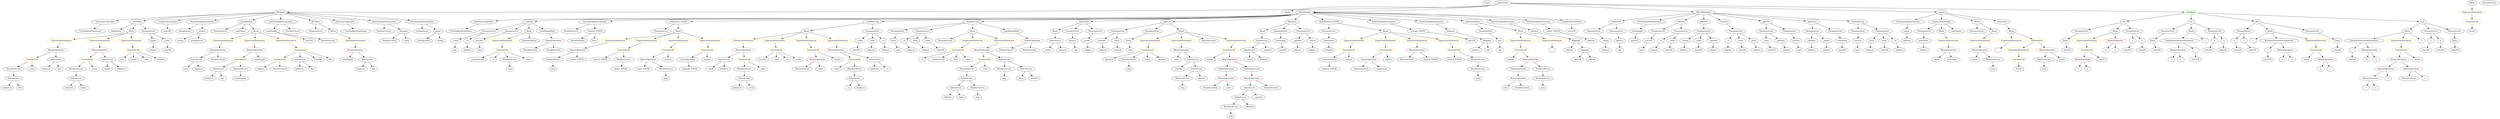 strict digraph {
	graph [bb="0,0,16218,900"];
	node [label="\N"];
	Enter	[height=0.5,
		pos="9598.6,882",
		width=0.83628];
	Parameter__spender_3	[color=black,
		height=0.5,
		label=_spender,
		pos="7121.6,594",
		width=1.2521];
	ElementaryTypeName_address_23	[color=black,
		height=0.5,
		label=address,
		pos="7124.6,522",
		width=1.0996];
	Parameter__spender_3 -> ElementaryTypeName_address_23	[pos="e,7123.8,540.1 7122.3,575.7 7122.6,568.41 7123,559.73 7123.4,551.54"];
	VariableDeclaration_reward_TOD38	[color=black,
		height=0.5,
		label=reward_TOD38,
		pos="9103.6,666",
		width=1.9313];
	ElementaryTypeName_uint256_27	[color=black,
		height=0.5,
		label=uint256,
		pos="9473.6,594",
		width=1.0442];
	VariableDeclaration_reward_TOD38 -> ElementaryTypeName_uint256_27	[pos="e,9445.5,606.11 9166.8,658.12 9232.5,650.17 9337.8,635.14 9426.6,612 9429.3,611.29 9432.1,610.49 9434.9,609.63"];
	VariableDeclaration__to	[color=black,
		height=0.5,
		label=_to,
		pos="11159,594",
		width=0.75];
	ElementaryTypeName_address_8	[color=black,
		height=0.5,
		label=address,
		pos="11160,522",
		width=1.0996];
	VariableDeclaration__to -> ElementaryTypeName_address_8	[pos="e,11159,540.1 11159,575.7 11159,568.41 11159,559.73 11159,551.54"];
	Parameter__value_5	[color=black,
		height=0.5,
		label=_value,
		pos="5516.6,594",
		width=0.96103];
	ElementaryTypeName_uint256_26	[color=black,
		height=0.5,
		label=uint256,
		pos="5495.6,522",
		width=1.0442];
	Parameter__value_5 -> ElementaryTypeName_uint256_26	[pos="e,5500.8,540.28 5511.5,576.05 5509.3,568.6 5506.6,559.64 5504,551.22"];
	ElementaryTypeName_uint256_4	[color=black,
		height=0.5,
		label=uint256,
		pos="11920,522",
		width=1.0442];
	IndexAccess_Unnamed_17	[color=black,
		height=0.5,
		label=IndexAccess,
		pos="86.581,306",
		width=1.6402];
	Identifier_balances_7	[color=black,
		height=0.5,
		label=balances,
		pos="42.581,234",
		width=1.1828];
	IndexAccess_Unnamed_17 -> Identifier_balances_7	[pos="e,53.134,251.79 75.93,288.05 70.904,280.06 64.789,270.33 59.175,261.4"];
	Identifier_this_2	[color=black,
		height=0.5,
		label=this,
		pos="130.58,234",
		width=0.75];
	IndexAccess_Unnamed_17 -> Identifier_this_2	[pos="e,120.63,250.83 97.232,288.05 102.46,279.73 108.87,269.54 114.67,260.32"];
	ParameterList_Unnamed_5	[color=black,
		height=0.5,
		label=ParameterList,
		pos="12024,666",
		width=1.7095];
	Parameter_success_1	[color=black,
		height=0.5,
		label=success,
		pos="12024,594",
		width=1.1135];
	ParameterList_Unnamed_5 -> Parameter_success_1	[pos="e,12024,612.1 12024,647.7 12024,640.41 12024,631.73 12024,623.54"];
	ParameterList_Unnamed_6	[color=black,
		height=0.5,
		label=ParameterList,
		pos="11415,666",
		width=1.7095];
	Parameter__value_2	[color=black,
		height=0.5,
		label=_value,
		pos="11411,594",
		width=0.96103];
	ParameterList_Unnamed_6 -> Parameter__value_2	[pos="e,11412,612.1 11414,647.7 11413,640.41 11413,631.73 11412,623.54"];
	Parameter__spender	[color=black,
		height=0.5,
		label=_spender,
		pos="11509,594",
		width=1.2521];
	ParameterList_Unnamed_6 -> Parameter__spender	[pos="e,11488,610.43 11436,648.76 11449,639.38 11465,627.44 11479,617.2"];
	Parameter_None_3	[color=black,
		height=0.5,
		label=None,
		pos="15187,594",
		width=0.85014];
	ElementaryTypeName_uint256_20	[color=black,
		height=0.5,
		label=uint256,
		pos="15187,522",
		width=1.0442];
	Parameter_None_3 -> ElementaryTypeName_uint256_20	[pos="e,15187,540.1 15187,575.7 15187,568.41 15187,559.73 15187,551.54"];
	Identifier__owner_1	[color=black,
		height=0.5,
		label=_owner,
		pos="8071.6,450",
		width=1.0719];
	IndexAccess_Unnamed_19	[color=black,
		height=0.5,
		label=IndexAccess,
		pos="505.58,306",
		width=1.6402];
	Identifier_balances_9	[color=black,
		height=0.5,
		label=balances,
		pos="459.58,234",
		width=1.1828];
	IndexAccess_Unnamed_19 -> Identifier_balances_9	[pos="e,470.61,251.79 494.45,288.05 489.19,280.06 482.8,270.33 476.93,261.4"];
	Identifier_target_1	[color=black,
		height=0.5,
		label=target,
		pos="551.58,234",
		width=0.864];
	IndexAccess_Unnamed_19 -> Identifier_target_1	[pos="e,540.86,251.31 516.72,288.05 522.11,279.85 528.69,269.83 534.68,260.71"];
	IndexAccess_Unnamed_20	[color=black,
		height=0.5,
		label=IndexAccess,
		pos="1410.6,378",
		width=1.6402];
	Identifier_balances_10	[color=black,
		height=0.5,
		label=balances,
		pos="1346.6,306",
		width=1.1828];
	IndexAccess_Unnamed_20 -> Identifier_balances_10	[pos="e,1361.2,322.99 1395.4,360.41 1387.5,351.74 1377.6,340.97 1368.9,331.38"];
	Identifier_this_4	[color=black,
		height=0.5,
		label=this,
		pos="1434.6,306",
		width=0.75];
	IndexAccess_Unnamed_20 -> Identifier_this_4	[pos="e,1428.9,323.62 1416.5,359.7 1419.1,352.04 1422.3,342.85 1425.2,334.3"];
	ParameterList_Unnamed_20	[color=black,
		height=0.5,
		label=ParameterList,
		pos="9617.6,666",
		width=1.7095];
	Parameter_size	[color=black,
		height=0.5,
		label=size,
		pos="9661.6,594",
		width=0.75];
	ParameterList_Unnamed_20 -> Parameter_size	[pos="e,9651.6,610.83 9628.2,648.05 9633.5,639.73 9639.9,629.54 9645.7,620.32"];
	Parameter_newOwner	[color=black,
		height=0.5,
		label=newOwner,
		pos="12475,594",
		width=1.4046];
	ElementaryTypeName_address_25	[color=black,
		height=0.5,
		label=address,
		pos="12475,522",
		width=1.0996];
	Parameter_newOwner -> ElementaryTypeName_address_25	[pos="e,12475,540.1 12475,575.7 12475,568.41 12475,559.73 12475,551.54"];
	UnaryOperation_Unnamed_1	[color=black,
		height=0.5,
		label=UnaryOperation,
		pos="8577.6,450",
		width=1.9452];
	Identifier_claimed_TOD38_1	[color=black,
		height=0.5,
		label=claimed_TOD38,
		pos="8577.6,378",
		width=2.0145];
	UnaryOperation_Unnamed_1 -> Identifier_claimed_TOD38_1	[pos="e,8577.6,396.1 8577.6,431.7 8577.6,424.41 8577.6,415.73 8577.6,407.54"];
	BinaryOperation_Unnamed_16	[color=brown,
		height=0.5,
		label=BinaryOperation,
		pos="4790.6,522",
		width=1.9867];
	IndexAccess_Unnamed_7	[color=black,
		height=0.5,
		label=IndexAccess,
		pos="4668.6,450",
		width=1.6402];
	BinaryOperation_Unnamed_16 -> IndexAccess_Unnamed_7	[pos="e,4695.3,466.34 4762.9,505.12 4745.8,495.31 4723.7,482.63 4705.2,472"];
	FunctionCall_Unnamed_9	[color=orange,
		height=0.5,
		label=FunctionCall,
		pos="4803.6,450",
		width=1.6125];
	BinaryOperation_Unnamed_16 -> FunctionCall_Unnamed_9	[pos="e,4800.4,468.1 4793.8,503.7 4795.2,496.32 4796.8,487.52 4798.3,479.25"];
	BinaryOperation_Unnamed_28	[color=brown,
		height=0.5,
		label=BinaryOperation,
		pos="12632,522",
		width=1.9867];
	Identifier_owner_2	[color=black,
		height=0.5,
		label=owner,
		pos="12572,450",
		width=0.93331];
	BinaryOperation_Unnamed_28 -> Identifier_owner_2	[pos="e,12585,466.83 12617,504.05 12610,495.47 12601,484.89 12593,475.44"];
	Identifier_newOwner	[color=black,
		height=0.5,
		label=newOwner,
		pos="12674,450",
		width=1.4046];
	BinaryOperation_Unnamed_28 -> Identifier_newOwner	[pos="e,12663,468.1 12642,503.7 12647,495.9 12652,486.51 12657,477.83"];
	FunctionDefinition_balanceOf	[color=black,
		height=0.5,
		label=balanceOf,
		pos="10429,738",
		width=1.3491];
	ParameterList_Unnamed	[color=black,
		height=0.5,
		label=ParameterList,
		pos="10288,666",
		width=1.7095];
	FunctionDefinition_balanceOf -> ParameterList_Unnamed	[pos="e,10318,681.94 10400,723 10380,712.69 10351,698.52 10328,687.02"];
	ParameterList_Unnamed_1	[color=black,
		height=0.5,
		label=ParameterList,
		pos="10429,666",
		width=1.7095];
	FunctionDefinition_balanceOf -> ParameterList_Unnamed_1	[pos="e,10429,684.1 10429,719.7 10429,712.41 10429,703.73 10429,695.54"];
	ExpressionStatement_Unnamed_17	[color=orange,
		height=0.5,
		label=ExpressionStatement,
		pos="8744.6,594",
		width=2.458];
	FunctionCall_Unnamed_15	[color=orange,
		height=0.5,
		label=FunctionCall,
		pos="8701.6,522",
		width=1.6125];
	ExpressionStatement_Unnamed_17 -> FunctionCall_Unnamed_15	[pos="e,8712.1,540.1 8734,575.7 8729.2,567.9 8723.4,558.51 8718.1,549.83"];
	IndexAccess_Unnamed_10	[color=black,
		height=0.5,
		label=IndexAccess,
		pos="5537.6,306",
		width=1.6402];
	Identifier__to_3	[color=black,
		height=0.5,
		label=_to,
		pos="5493.6,234",
		width=0.75];
	IndexAccess_Unnamed_10 -> Identifier__to_3	[pos="e,5503.5,250.83 5526.9,288.05 5521.7,279.73 5515.3,269.54 5509.5,260.32"];
	Identifier_balances_4	[color=black,
		height=0.5,
		label=balances,
		pos="5581.6,234",
		width=1.1828];
	IndexAccess_Unnamed_10 -> Identifier_balances_4	[pos="e,5571,251.79 5548.2,288.05 5553.3,280.06 5559.4,270.33 5565,261.4"];
	ElementaryTypeName_string_1	[color=black,
		height=0.5,
		label=string,
		pos="1206.6,594",
		width=0.864];
	StateVariableDeclaration_Unnamed	[color=black,
		height=0.5,
		label=StateVariableDeclaration,
		pos="10637,738",
		width=2.8184];
	VariableDeclaration_totalSupply	[color=black,
		height=0.5,
		label=totalSupply,
		pos="10562,666",
		width=1.4739];
	StateVariableDeclaration_Unnamed -> VariableDeclaration_totalSupply	[pos="e,10579,683.31 10618,720.05 10609,711.33 10598,700.54 10587,690.98"];
	ElementaryTypeName_address_9	[color=black,
		height=0.5,
		label=address,
		pos="10873,522",
		width=1.0996];
	ElementaryTypeName_uint256_13	[color=black,
		height=0.5,
		label=uint256,
		pos="13975,522",
		width=1.0442];
	ElementaryTypeName_uint256_18	[color=black,
		height=0.5,
		label=uint256,
		pos="14615,522",
		width=1.0442];
	InheritanceSpecifier_Unnamed	[color=black,
		height=0.5,
		label=InheritanceSpecifier,
		pos="3139.6,738",
		width=2.3333];
	UserDefinedTypeName_Unnamed	[color=black,
		height=0.5,
		label=UserDefinedTypeName,
		pos="2994.6,666",
		width=2.7214];
	InheritanceSpecifier_Unnamed -> UserDefinedTypeName_Unnamed	[pos="e,3028.4,683.31 3106.7,721.12 3086.6,711.41 3060.6,698.87 3038.7,688.31"];
	ElementaryTypeName_bool_6	[color=black,
		height=0.5,
		label=bool,
		pos="7302.6,522",
		width=0.76697];
	Parameter_balance	[color=black,
		height=0.5,
		label=balance,
		pos="10432,594",
		width=1.0719];
	ElementaryTypeName_uint	[color=black,
		height=0.5,
		label=uint,
		pos="10432,522",
		width=0.75];
	Parameter_balance -> ElementaryTypeName_uint	[pos="e,10432,540.1 10432,575.7 10432,568.41 10432,559.73 10432,551.54"];
	Parameter__from	[color=black,
		height=0.5,
		label=_from,
		pos="12116,594",
		width=0.93331];
	ElementaryTypeName_address_2	[color=black,
		height=0.5,
		label=address,
		pos="12108,522",
		width=1.0996];
	Parameter__from -> ElementaryTypeName_address_2	[pos="e,12110,540.1 12114,575.7 12113,568.41 12112,559.73 12111,551.54"];
	Identifier_balances_2	[color=black,
		height=0.5,
		label=balances,
		pos="4754.6,234",
		width=1.1828];
	VariableDeclaration_c	[color=black,
		height=0.5,
		label=c,
		pos="15284,522",
		width=0.75];
	ElementaryTypeName_uint256_10	[color=black,
		height=0.5,
		label=uint256,
		pos="15284,450",
		width=1.0442];
	VariableDeclaration_c -> ElementaryTypeName_uint256_10	[pos="e,15284,468.1 15284,503.7 15284,496.41 15284,487.73 15284,479.54"];
	ExpressionStatement_Unnamed_16	[color=orange,
		height=0.5,
		label=ExpressionStatement,
		pos="3984.6,594",
		width=2.458];
	BinaryOperation_Unnamed_19	[color=brown,
		height=0.5,
		label=BinaryOperation,
		pos="3739.6,522",
		width=1.9867];
	ExpressionStatement_Unnamed_16 -> BinaryOperation_Unnamed_19	[pos="e,3785.7,536.17 3934.7,578.75 3894.6,567.3 3838.3,551.22 3796.5,539.26"];
	Identifier_owner_TOD38	[color=black,
		height=0.5,
		label=owner_TOD38,
		pos="4128.6,378",
		width=1.862];
	Identifier_msg_4	[color=black,
		height=0.5,
		label=msg,
		pos="4282.6,306",
		width=0.75];
	FunctionDefinition_transfer_1	[color=black,
		height=0.5,
		label=transfer,
		pos="3425.6,738",
		width=1.0719];
	ParameterList_Unnamed_26	[color=black,
		height=0.5,
		label=ParameterList,
		pos="3172.6,666",
		width=1.7095];
	FunctionDefinition_transfer_1 -> ParameterList_Unnamed_26	[pos="e,3216,679.02 3393,727.99 3351.1,716.39 3277.6,696.05 3227.1,682.08"];
	ParameterList_Unnamed_27	[color=black,
		height=0.5,
		label=ParameterList,
		pos="3313.6,666",
		width=1.7095];
	FunctionDefinition_transfer_1 -> ParameterList_Unnamed_27	[pos="e,3338.7,682.68 3403.2,723 3387.5,713.17 3366.1,699.84 3348.2,688.64"];
	Block_Unnamed_8	[color=black,
		height=0.5,
		label=Block,
		pos="3425.6,666",
		width=0.90558];
	FunctionDefinition_transfer_1 -> Block_Unnamed_8	[pos="e,3425.6,684.1 3425.6,719.7 3425.6,712.41 3425.6,703.73 3425.6,695.54"];
	ModifierInvocation_onlyPayloadSize	[color=black,
		height=0.5,
		label=onlyPayloadSize,
		pos="3548.6,666",
		width=2.0006];
	FunctionDefinition_transfer_1 -> ModifierInvocation_onlyPayloadSize	[pos="e,3520.6,682.91 3449.3,723.5 3466.7,713.58 3490.8,699.89 3510.9,688.47"];
	Parameter_target	[color=black,
		height=0.5,
		label=target,
		pos="1021.6,594",
		width=0.864];
	ElementaryTypeName_address_26	[color=black,
		height=0.5,
		label=address,
		pos="1018.6,522",
		width=1.0996];
	Parameter_target -> ElementaryTypeName_address_26	[pos="e,1019.3,540.1 1020.8,575.7 1020.5,568.41 1020.2,559.73 1019.8,551.54"];
	BinaryOperation_Unnamed_15	[color=brown,
		height=0.5,
		label=BinaryOperation,
		pos="5298.6,450",
		width=1.9867];
	NumberLiteral_Unnamed_6	[color=black,
		height=0.5,
		label=NumberLiteral,
		pos="5196.6,378",
		width=1.765];
	BinaryOperation_Unnamed_15 -> NumberLiteral_Unnamed_6	[pos="e,5220,395.07 5274.7,432.59 5261.1,423.31 5244,411.57 5229.3,401.44"];
	Identifier__value_3	[color=black,
		height=0.5,
		label=_value,
		pos="5312.6,378",
		width=0.96103];
	BinaryOperation_Unnamed_15 -> Identifier__value_3	[pos="e,5309.2,396.1 5302,431.7 5303.5,424.32 5305.3,415.52 5306.9,407.25"];
	VariableDeclaration_c_2	[color=black,
		height=0.5,
		label=c,
		pos="14740,522",
		width=0.75];
	ElementaryTypeName_uint256_21	[color=black,
		height=0.5,
		label=uint256,
		pos="14740,450",
		width=1.0442];
	VariableDeclaration_c_2 -> ElementaryTypeName_uint256_21	[pos="e,14740,468.1 14740,503.7 14740,496.41 14740,487.73 14740,479.54"];
	ElementaryTypeName_uint256_28	[color=black,
		height=0.5,
		label=uint256,
		pos="8585.6,522",
		width=1.0442];
	ElementaryTypeName_address	[color=black,
		height=0.5,
		label=address,
		pos="10337,522",
		width=1.0996];
	ElementaryTypeName_address_10	[color=black,
		height=0.5,
		label=address,
		pos="11063,522",
		width=1.0996];
	Identifier__from_3	[color=black,
		height=0.5,
		label=_from,
		pos="4575.6,378",
		width=0.93331];
	IndexAccess_Unnamed_7 -> Identifier__from_3	[pos="e,4594.5,393.25 4647,432.76 4634.1,423.05 4617.6,410.6 4603.6,400.13"];
	Identifier_balances_1	[color=black,
		height=0.5,
		label=balances,
		pos="4669.6,378",
		width=1.1828];
	IndexAccess_Unnamed_7 -> Identifier_balances_1	[pos="e,4669.3,396.1 4668.8,431.7 4668.9,424.41 4669.1,415.73 4669.2,407.54"];
	MemberAccess_Unnamed_6	[color=black,
		height=0.5,
		label=MemberAccess,
		pos="4801.6,378",
		width=1.9174];
	IndexAccess_Unnamed_8	[color=black,
		height=0.5,
		label=IndexAccess,
		pos="4801.6,306",
		width=1.6402];
	MemberAccess_Unnamed_6 -> IndexAccess_Unnamed_8	[pos="e,4801.6,324.1 4801.6,359.7 4801.6,352.41 4801.6,343.73 4801.6,335.54"];
	Identifier__to_1	[color=black,
		height=0.5,
		label=_to,
		pos="5927.6,450",
		width=0.75];
	BinaryOperation_Unnamed_6	[color=brown,
		height=0.5,
		label=BinaryOperation,
		pos="13508,450",
		width=1.9867];
	Identifier_b_3	[color=black,
		height=0.5,
		label=b,
		pos="13472,378",
		width=0.75];
	BinaryOperation_Unnamed_6 -> Identifier_b_3	[pos="e,13480,395.14 13499,431.7 13495,423.75 13490,414.16 13485,405.34"];
	Identifier_a_4	[color=black,
		height=0.5,
		label=a,
		pos="13544,378",
		width=0.75];
	BinaryOperation_Unnamed_6 -> Identifier_a_4	[pos="e,13535,395.14 13516,431.7 13521,423.75 13525,414.16 13530,405.34"];
	BooleanLiteral_Unnamed_3	[color=black,
		height=0.5,
		label=BooleanLiteral,
		pos="3702.6,666",
		width=1.7788];
	Parameter__value_3	[color=black,
		height=0.5,
		label=_value,
		pos="2946.6,594",
		width=0.96103];
	ElementaryTypeName_uint_4	[color=black,
		height=0.5,
		label=uint,
		pos="2944.6,522",
		width=0.75];
	Parameter__value_3 -> ElementaryTypeName_uint_4	[pos="e,2945.1,540.1 2946.1,575.7 2945.9,568.41 2945.6,559.73 2945.4,551.54"];
	Identifier_reward_TOD38	[color=black,
		height=0.5,
		label=reward_TOD38,
		pos="3865.6,450",
		width=1.9313];
	ExpressionStatement_Unnamed_23	[color=orange,
		height=0.5,
		label=ExpressionStatement,
		pos="7439.6,594",
		width=2.458];
	FunctionCall_Unnamed_19	[color=orange,
		height=0.5,
		label=FunctionCall,
		pos="7406.6,522",
		width=1.6125];
	ExpressionStatement_Unnamed_23 -> FunctionCall_Unnamed_19	[pos="e,7414.6,540.1 7431.4,575.7 7427.8,568.07 7423.5,558.92 7419.5,550.4"];
	Identifier_totalSupply	[color=black,
		height=0.5,
		label=totalSupply,
		pos="2278.6,450",
		width=1.4739];
	StateVariableDeclaration_Unnamed_3	[color=black,
		height=0.5,
		label=StateVariableDeclaration,
		pos="3857.6,738",
		width=2.8184];
	StateVariableDeclaration_Unnamed_3 -> BooleanLiteral_Unnamed_3	[pos="e,3735.4,681.83 3821.6,720.76 3799,710.53 3769.6,697.25 3745.6,686.45"];
	VariableDeclaration_claimed_TOD38	[color=black,
		height=0.5,
		label=claimed_TOD38,
		pos="3857.6,666",
		width=2.0145];
	StateVariableDeclaration_Unnamed_3 -> VariableDeclaration_claimed_TOD38	[pos="e,3857.6,684.1 3857.6,719.7 3857.6,712.41 3857.6,703.73 3857.6,695.54"];
	Parameter__value_7	[color=black,
		height=0.5,
		label=_value,
		pos="1108.6,594",
		width=0.96103];
	ElementaryTypeName_uint256_32	[color=black,
		height=0.5,
		label=uint256,
		pos="1113.6,522",
		width=1.0442];
	Parameter__value_7 -> ElementaryTypeName_uint256_32	[pos="e,1112.4,540.1 1109.8,575.7 1110.3,568.41 1111,559.73 1111.5,551.54"];
	stringLiteral_Unnamed_2	[color=black,
		height=0.5,
		label=stringLiteral,
		pos="1309.6,594",
		width=1.5016];
	IndexAccess_Unnamed_15	[color=black,
		height=0.5,
		label=IndexAccess,
		pos="2408.6,450",
		width=1.6402];
	Identifier_balances_5	[color=black,
		height=0.5,
		label=balances,
		pos="2364.6,378",
		width=1.1828];
	IndexAccess_Unnamed_15 -> Identifier_balances_5	[pos="e,2375.1,395.79 2397.9,432.05 2392.9,424.06 2386.8,414.33 2381.2,405.4"];
	Identifier_this	[color=black,
		height=0.5,
		label=this,
		pos="2452.6,378",
		width=0.75];
	IndexAccess_Unnamed_15 -> Identifier_this	[pos="e,2442.6,394.83 2419.2,432.05 2424.5,423.73 2430.9,413.54 2436.7,404.32"];
	MemberAccess_Unnamed_19	[color=black,
		height=0.5,
		label=MemberAccess,
		pos="505.58,378",
		width=1.9174];
	MemberAccess_Unnamed_19 -> IndexAccess_Unnamed_19	[pos="e,505.58,324.1 505.58,359.7 505.58,352.41 505.58,343.73 505.58,335.54"];
	Identifier_msg_11	[color=black,
		height=0.5,
		label=msg,
		pos="13245,378",
		width=0.75];
	Identifier_owner_TOD38_1	[color=black,
		height=0.5,
		label=owner_TOD38,
		pos="3976.6,378",
		width=1.862];
	FunctionCall_Unnamed_26	[color=orange,
		height=0.5,
		label=FunctionCall,
		pos="1809.6,450",
		width=1.6125];
	ElementaryTypeName_address_27	[color=black,
		height=0.5,
		label=address,
		pos="1691.6,378",
		width=1.0996];
	FunctionCall_Unnamed_26 -> ElementaryTypeName_address_27	[pos="e,1714.9,392.83 1783.4,433.46 1766.1,423.2 1743.3,409.66 1724.7,398.65"];
	NumberLiteral_Unnamed_14	[color=black,
		height=0.5,
		label=NumberLiteral,
		pos="1812.6,378",
		width=1.765];
	FunctionCall_Unnamed_26 -> NumberLiteral_Unnamed_14	[pos="e,1811.8,396.1 1810.3,431.7 1810.6,424.41 1811,415.73 1811.4,407.54"];
	Identifier_b_4	[color=black,
		height=0.5,
		label=b,
		pos="13628,522",
		width=0.75];
	TupleExpression_Unnamed	[color=black,
		height=0.5,
		label=TupleExpression,
		pos="9781.6,378",
		width=2.0422];
	BinaryOperation_Unnamed_11	[color=brown,
		height=0.5,
		label=BinaryOperation,
		pos="9781.6,306",
		width=1.9867];
	TupleExpression_Unnamed -> BinaryOperation_Unnamed_11	[pos="e,9781.6,324.1 9781.6,359.7 9781.6,352.41 9781.6,343.73 9781.6,335.54"];
	MemberAccess_Unnamed_14	[color=black,
		height=0.5,
		label=MemberAccess,
		pos="7633.6,306",
		width=1.9174];
	Identifier_msg_8	[color=black,
		height=0.5,
		label=msg,
		pos="7633.6,234",
		width=0.75];
	MemberAccess_Unnamed_14 -> Identifier_msg_8	[pos="e,7633.6,252.1 7633.6,287.7 7633.6,280.41 7633.6,271.73 7633.6,263.54"];
	Identifier_b_5	[color=black,
		height=0.5,
		label=b,
		pos="14840,450",
		width=0.75];
	ExpressionStatement_Unnamed_29	[color=orange,
		height=0.5,
		label=ExpressionStatement,
		pos="437.58,594",
		width=2.458];
	BinaryOperation_Unnamed_30	[color=brown,
		height=0.5,
		label=BinaryOperation,
		pos="367.58,522",
		width=1.9867];
	ExpressionStatement_Unnamed_29 -> BinaryOperation_Unnamed_30	[pos="e,384.37,539.79 420.64,576.05 412.12,567.54 401.65,557.07 392.26,547.68"];
	ExpressionStatement_Unnamed_22	[color=orange,
		height=0.5,
		label=ExpressionStatement,
		pos="7634.6,594",
		width=2.458];
	BinaryOperation_Unnamed_25	[color=brown,
		height=0.5,
		label=BinaryOperation,
		pos="7634.6,522",
		width=1.9867];
	ExpressionStatement_Unnamed_22 -> BinaryOperation_Unnamed_25	[pos="e,7634.6,540.1 7634.6,575.7 7634.6,568.41 7634.6,559.73 7634.6,551.54"];
	BinaryOperation_Unnamed_17	[color=brown,
		height=0.5,
		label=BinaryOperation,
		pos="5368.6,522",
		width=1.9867];
	FunctionCall_Unnamed_10	[color=orange,
		height=0.5,
		label=FunctionCall,
		pos="5536.6,450",
		width=1.6125];
	BinaryOperation_Unnamed_17 -> FunctionCall_Unnamed_10	[pos="e,5502.9,465.04 5404.6,505.98 5430.3,495.27 5465,480.81 5492.4,469.4"];
	IndexAccess_Unnamed_9	[color=black,
		height=0.5,
		label=IndexAccess,
		pos="5671.6,450",
		width=1.6402];
	BinaryOperation_Unnamed_17 -> IndexAccess_Unnamed_9	[pos="e,5627.4,462.21 5421.4,509.46 5469.1,498.95 5541.1,482.85 5603.6,468 5607.8,467 5612.1,465.95 5616.5,464.88"];
	Identifier__value_5	[color=black,
		height=0.5,
		label=_value,
		pos="5415.6,378",
		width=0.96103];
	Identifier_Approval	[color=black,
		height=0.5,
		label=Approval,
		pos="7141.6,450",
		width=1.266];
	Identifier__transferFrom	[color=black,
		height=0.5,
		label=_transferFrom,
		pos="3068.6,450",
		width=1.7788];
	Identifier__value_8	[color=black,
		height=0.5,
		label=_value,
		pos="7592.6,450",
		width=0.96103];
	ElementaryTypeName_address_4	[color=black,
		height=0.5,
		label=address,
		pos="11540,522",
		width=1.0996];
	Parameter__from_2	[color=black,
		height=0.5,
		label=_from,
		pos="5602.6,594",
		width=0.93331];
	ElementaryTypeName_address_20	[color=black,
		height=0.5,
		label=address,
		pos="5590.6,522",
		width=1.0996];
	Parameter__from_2 -> ElementaryTypeName_address_20	[pos="e,5593.5,540.1 5599.6,575.7 5598.4,568.32 5596.8,559.52 5595.4,551.25"];
	Block_Unnamed_7	[color=black,
		height=0.5,
		label=Block,
		pos="8148.6,666",
		width=0.90558];
	IndexAccess_Unnamed_1	[color=black,
		height=0.5,
		label=IndexAccess,
		pos="8142.6,594",
		width=1.6402];
	Block_Unnamed_7 -> IndexAccess_Unnamed_1	[pos="e,8144,612.1 8147.1,647.7 8146.5,640.41 8145.7,631.73 8145,623.54"];
	InheritanceSpecifier_Unnamed_2	[color=black,
		height=0.5,
		label=InheritanceSpecifier,
		pos="710.58,738",
		width=2.3333];
	UserDefinedTypeName_Unnamed_2	[color=black,
		height=0.5,
		label=UserDefinedTypeName,
		pos="613.58,666",
		width=2.7214];
	InheritanceSpecifier_Unnamed_2 -> UserDefinedTypeName_Unnamed_2	[pos="e,637.08,683.96 687.59,720.41 675.21,711.48 659.73,700.3 646.13,690.49"];
	FunctionDefinition_sub	[color=black,
		height=0.5,
		label=sub,
		pos="13752,738",
		width=0.75];
	ParameterList_Unnamed_17	[color=black,
		height=0.5,
		label=ParameterList,
		pos="13479,666",
		width=1.7095];
	FunctionDefinition_sub -> ParameterList_Unnamed_17	[pos="e,13524,678.55 13727,730.66 13684,719.6 13594,696.49 13535,681.37"];
	Block_Unnamed_2	[color=black,
		height=0.5,
		label=Block,
		pos="13693,666",
		width=0.90558];
	FunctionDefinition_sub -> Block_Unnamed_2	[pos="e,13706,682.64 13739,721.81 13731,712.85 13722,701.32 13713,691.14"];
	ParameterList_Unnamed_16	[color=black,
		height=0.5,
		label=ParameterList,
		pos="13810,666",
		width=1.7095];
	FunctionDefinition_sub -> ParameterList_Unnamed_16	[pos="e,13796,683.63 13764,721.81 13771,713.19 13780,702.18 13789,692.29"];
	ElementaryTypeName_address_3	[color=black,
		height=0.5,
		label=address,
		pos="12298,522",
		width=1.0996];
	FunctionDefinition_setReward_TOD38	[color=black,
		height=0.5,
		label=setReward_TOD38,
		pos="4374.6,738",
		width=2.3194];
	ParameterList_Unnamed_31	[color=black,
		height=0.5,
		label=ParameterList,
		pos="4262.6,666",
		width=1.7095];
	FunctionDefinition_setReward_TOD38 -> ParameterList_Unnamed_31	[pos="e,4287.9,682.83 4348.3,720.59 4333.1,711.06 4313.7,698.95 4297.2,688.65"];
	Block_Unnamed_11	[color=black,
		height=0.5,
		label=Block,
		pos="4374.6,666",
		width=0.90558];
	FunctionDefinition_setReward_TOD38 -> Block_Unnamed_11	[pos="e,4374.6,684.1 4374.6,719.7 4374.6,712.41 4374.6,703.73 4374.6,695.54"];
	Identifier__from	[color=black,
		height=0.5,
		label=_from,
		pos="6592.6,306",
		width=0.93331];
	Identifier_this_7	[color=black,
		height=0.5,
		label=this,
		pos="1189.6,378",
		width=0.75];
	FunctionDefinition_div	[color=black,
		height=0.5,
		label=div,
		pos="14205,738",
		width=0.75];
	ParameterList_Unnamed_15	[color=black,
		height=0.5,
		label=ParameterList,
		pos="14048,666",
		width=1.7095];
	FunctionDefinition_div -> ParameterList_Unnamed_15	[pos="e,14080,681.58 14182,727.12 14159,716.55 14120,699.51 14091,686.27"];
	Block_Unnamed_1	[color=black,
		height=0.5,
		label=Block,
		pos="14205,666",
		width=0.90558];
	FunctionDefinition_div -> Block_Unnamed_1	[pos="e,14205,684.1 14205,719.7 14205,712.41 14205,703.73 14205,695.54"];
	ParameterList_Unnamed_14	[color=black,
		height=0.5,
		label=ParameterList,
		pos="14362,666",
		width=1.7095];
	FunctionDefinition_div -> ParameterList_Unnamed_14	[pos="e,14329,681.58 14227,727.12 14250,716.55 14289,699.51 14318,686.27"];
	MemberAccess_Unnamed_18	[color=black,
		height=0.5,
		label=MemberAccess,
		pos="86.581,378",
		width=1.9174];
	MemberAccess_Unnamed_18 -> IndexAccess_Unnamed_17	[pos="e,86.581,324.1 86.581,359.7 86.581,352.41 86.581,343.73 86.581,335.54"];
	FunctionCall_Unnamed_8	[color=orange,
		height=0.5,
		label=FunctionCall,
		pos="5220.6,522",
		width=1.6125];
	FunctionCall_Unnamed_8 -> BinaryOperation_Unnamed_15	[pos="e,5280,467.63 5238.7,504.76 5248.5,495.97 5260.8,484.93 5271.7,475.14"];
	Identifier_require_1	[color=black,
		height=0.5,
		label=require,
		pos="5424.6,450",
		width=1.0026];
	FunctionCall_Unnamed_8 -> Identifier_require_1	[pos="e,5396.6,461.78 5259.9,508.36 5292.2,497.88 5339,482.42 5379.6,468 5381.6,467.27 5383.8,466.5 5385.9,465.73"];
	Identifier_reward_TOD38_2	[color=black,
		height=0.5,
		label=reward_TOD38,
		pos="9386.6,450",
		width=1.9313];
	MemberAccess_Unnamed_15	[color=black,
		height=0.5,
		label=MemberAccess,
		pos="7274.6,450",
		width=1.9174];
	Identifier_msg_9	[color=black,
		height=0.5,
		label=msg,
		pos="7274.6,378",
		width=0.75];
	MemberAccess_Unnamed_15 -> Identifier_msg_9	[pos="e,7274.6,396.1 7274.6,431.7 7274.6,424.41 7274.6,415.73 7274.6,407.54"];
	ElementaryTypeName_uint256_11	[color=black,
		height=0.5,
		label=uint256,
		pos="14429,522",
		width=1.0442];
	Identifier_allowed_2	[color=black,
		height=0.5,
		label=allowed,
		pos="6100.6,162",
		width=1.0858];
	ExpressionStatement_Unnamed_25	[color=orange,
		height=0.5,
		label=ExpressionStatement,
		pos="13085,522",
		width=2.458];
	FunctionCall_Unnamed_20	[color=orange,
		height=0.5,
		label=FunctionCall,
		pos="13085,450",
		width=1.6125];
	ExpressionStatement_Unnamed_25 -> FunctionCall_Unnamed_20	[pos="e,13085,468.1 13085,503.7 13085,496.41 13085,487.73 13085,479.54"];
	Identifier_a_7	[color=black,
		height=0.5,
		label=a,
		pos="15090,378",
		width=0.75];
	Parameter_a_2	[color=black,
		height=0.5,
		label=a,
		pos="13810,594",
		width=0.75];
	ElementaryTypeName_uint256_15	[color=black,
		height=0.5,
		label=uint256,
		pos="13789,522",
		width=1.0442];
	Parameter_a_2 -> ElementaryTypeName_uint256_15	[pos="e,13794,540.28 13804,576.05 13802,568.6 13800,559.64 13797,551.22"];
	FunctionCall_Unnamed_12	[color=orange,
		height=0.5,
		label=FunctionCall,
		pos="4555.6,522",
		width=1.6125];
	UnaryOperation_Unnamed	[color=black,
		height=0.5,
		label=UnaryOperation,
		pos="4431.6,450",
		width=1.9452];
	FunctionCall_Unnamed_12 -> UnaryOperation_Unnamed	[pos="e,4459.6,466.81 4528.4,505.64 4511.1,495.88 4488.5,483.11 4469.4,472.38"];
	Identifier_require_2	[color=black,
		height=0.5,
		label=require,
		pos="4555.6,450",
		width=1.0026];
	FunctionCall_Unnamed_12 -> Identifier_require_2	[pos="e,4555.6,468.1 4555.6,503.7 4555.6,496.41 4555.6,487.73 4555.6,479.54"];
	FunctionCall_Unnamed_10 -> Identifier__value_5	[pos="e,5438,391.98 5510,433.64 5491.7,423.06 5467.4,408.95 5447.9,397.72"];
	MemberAccess_Unnamed_7	[color=black,
		height=0.5,
		label=MemberAccess,
		pos="5537.6,378",
		width=1.9174];
	FunctionCall_Unnamed_10 -> MemberAccess_Unnamed_7	[pos="e,5537.3,396.1 5536.8,431.7 5536.9,424.41 5537.1,415.73 5537.2,407.54"];
	BooleanLiteral_Unnamed_4	[color=black,
		height=0.5,
		label=BooleanLiteral,
		pos="9071.6,450",
		width=1.7788];
	Identifier_msg_10	[color=black,
		height=0.5,
		label=msg,
		pos="12919,378",
		width=0.75];
	Parameter_submission	[color=black,
		height=0.5,
		label=submission,
		pos="8585.6,594",
		width=1.46];
	Parameter_submission -> ElementaryTypeName_uint256_28	[pos="e,8585.6,540.1 8585.6,575.7 8585.6,568.41 8585.6,559.73 8585.6,551.54"];
	Identifier_Transfer	[color=black,
		height=0.5,
		label=Transfer,
		pos="4921.6,450",
		width=1.1689];
	Parameter_None_5	[color=black,
		height=0.5,
		label=None,
		pos="7302.6,594",
		width=0.85014];
	Parameter_None_5 -> ElementaryTypeName_bool_6	[pos="e,7302.6,540.1 7302.6,575.7 7302.6,568.41 7302.6,559.73 7302.6,551.54"];
	ModifierInvocation_onlyOwner_1	[color=black,
		height=0.5,
		label=onlyOwner,
		pos="781.58,666",
		width=1.4323];
	FunctionDefinition__transferFrom	[color=black,
		height=0.5,
		label=_transferFrom,
		pos="5602.6,738",
		width=1.7788];
	Block_Unnamed_10	[color=black,
		height=0.5,
		label=Block,
		pos="5180.6,666",
		width=0.90558];
	FunctionDefinition__transferFrom -> Block_Unnamed_10	[pos="e,5211.6,672.15 5548.7,728.06 5463.6,713.95 5300,686.8 5222.8,674"];
	ParameterList_Unnamed_30	[color=black,
		height=0.5,
		label=ParameterList,
		pos="5602.6,666",
		width=1.7095];
	FunctionDefinition__transferFrom -> ParameterList_Unnamed_30	[pos="e,5602.6,684.1 5602.6,719.7 5602.6,712.41 5602.6,703.73 5602.6,695.54"];
	BinaryOperation_Unnamed	[color=brown,
		height=0.5,
		label=BinaryOperation,
		pos="15401,522",
		width=1.9867];
	Identifier_b	[color=black,
		height=0.5,
		label=b,
		pos="15379,450",
		width=0.75];
	BinaryOperation_Unnamed -> Identifier_b	[pos="e,15384,468.1 15395,503.7 15393,496.24 15390,487.32 15387,478.97"];
	Identifier_a	[color=black,
		height=0.5,
		label=a,
		pos="15451,450",
		width=0.75];
	BinaryOperation_Unnamed -> Identifier_a	[pos="e,15439,466.83 15413,504.05 15419,495.65 15426,485.32 15433,476.02"];
	Parameter__owner_2	[color=black,
		height=0.5,
		label=_owner,
		pos="7019.6,594",
		width=1.0719];
	ElementaryTypeName_address_14	[color=black,
		height=0.5,
		label=address,
		pos="7027.6,522",
		width=1.0996];
	Parameter__owner_2 -> ElementaryTypeName_address_14	[pos="e,7025.6,540.1 7021.6,575.7 7022.4,568.41 7023.4,559.73 7024.3,551.54"];
	Identifier__to	[color=black,
		height=0.5,
		label=_to,
		pos="3177.6,450",
		width=0.75];
	BooleanLiteral_Unnamed_2	[color=black,
		height=0.5,
		label=BooleanLiteral,
		pos="3740.6,594",
		width=1.7788];
	ParameterList_Unnamed_35	[color=black,
		height=0.5,
		label=ParameterList,
		pos="12823,666",
		width=1.7095];
	Identifier___1	[color=black,
		height=0.5,
		label=_,
		pos="12952,522",
		width=0.75];
	Block_Unnamed_11 -> ExpressionStatement_Unnamed_16	[pos="e,4049.6,606.56 4350.2,653.73 4344.8,651.57 4339.1,649.51 4333.6,648 4224.9,618.18 4193.9,629.63 4082.6,612 4075.5,610.88 4068.1,\
609.67 4060.8,608.44"];
	ExpressionStatement_Unnamed_15	[color=orange,
		height=0.5,
		label=ExpressionStatement,
		pos="4179.6,594",
		width=2.458];
	Block_Unnamed_11 -> ExpressionStatement_Unnamed_15	[pos="e,4225,609.81 4349.5,654.32 4344.3,652.17 4338.8,649.97 4333.6,648 4301.5,635.83 4265.1,623.27 4235.9,613.44"];
	ExpressionStatement_Unnamed_14	[color=orange,
		height=0.5,
		label=ExpressionStatement,
		pos="4374.6,594",
		width=2.458];
	Block_Unnamed_11 -> ExpressionStatement_Unnamed_14	[pos="e,4374.6,612.1 4374.6,647.7 4374.6,640.41 4374.6,631.73 4374.6,623.54"];
	ExpressionStatement_Unnamed_13	[color=orange,
		height=0.5,
		label=ExpressionStatement,
		pos="4569.6,594",
		width=2.458];
	Block_Unnamed_11 -> ExpressionStatement_Unnamed_13	[pos="e,4527.1,610.24 4401.3,655.41 4430.8,644.81 4479.1,627.47 4516.4,614.08"];
	Identifier_a_5	[color=black,
		height=0.5,
		label=a,
		pos="13700,522",
		width=0.75];
	Identifier_size	[color=black,
		height=0.5,
		label=size,
		pos="9698.6,234",
		width=0.75];
	FunctionDefinition_transferFrom_1	[color=black,
		height=0.5,
		label=transferFrom,
		pos="6286.6,738",
		width=1.6402];
	ParameterList_Unnamed_29	[color=black,
		height=0.5,
		label=ParameterList,
		pos="5782.6,666",
		width=1.7095];
	FunctionDefinition_transferFrom_1 -> ParameterList_Unnamed_29	[pos="e,5836.9,674.74 6233.5,729.73 6159.4,719.57 6020.7,700.52 5902.6,684 5885,681.54 5865.9,678.85 5848.3,676.35"];
	ParameterList_Unnamed_28	[color=black,
		height=0.5,
		label=ParameterList,
		pos="5973.6,666",
		width=1.7095];
	FunctionDefinition_transferFrom_1 -> ParameterList_Unnamed_28	[pos="e,6021.4,677.69 6240.1,726.6 6184.9,714.25 6092.8,693.65 6032.6,680.2"];
	Block_Unnamed_9	[color=black,
		height=0.5,
		label=Block,
		pos="6286.6,666",
		width=0.90558];
	FunctionDefinition_transferFrom_1 -> Block_Unnamed_9	[pos="e,6286.6,684.1 6286.6,719.7 6286.6,712.41 6286.6,703.73 6286.6,695.54"];
	ModifierInvocation_onlyPayloadSize_1	[color=black,
		height=0.5,
		label=onlyPayloadSize,
		pos="6534.6,666",
		width=2.0006];
	FunctionDefinition_transferFrom_1 -> ModifierInvocation_onlyPayloadSize_1	[pos="e,6488.2,680.09 6328.9,725.05 6369.8,713.5 6432.1,695.94 6477.4,683.15"];
	ElementaryTypeName_uint256_30	[color=black,
		height=0.5,
		label=uint256,
		pos="1112.6,666",
		width=1.0442];
	Identifier_require_4	[color=black,
		height=0.5,
		label=require,
		pos="8701.6,450",
		width=1.0026];
	ExpressionStatement_Unnamed_18	[color=orange,
		height=0.5,
		label=ExpressionStatement,
		pos="8939.6,594",
		width=2.458];
	FunctionCall_Unnamed_16	[color=orange,
		height=0.5,
		label=FunctionCall,
		pos="8939.6,522",
		width=1.6125];
	ExpressionStatement_Unnamed_18 -> FunctionCall_Unnamed_16	[pos="e,8939.6,540.1 8939.6,575.7 8939.6,568.41 8939.6,559.73 8939.6,551.54"];
	Identifier_this_3	[color=black,
		height=0.5,
		label=this,
		pos="815.58,450",
		width=0.75];
	ParameterList_Unnamed_18	[color=black,
		height=0.5,
		label=ParameterList,
		pos="14588,666",
		width=1.7095];
	Parameter_b_3	[color=black,
		height=0.5,
		label=b,
		pos="14516,594",
		width=0.75];
	ParameterList_Unnamed_18 -> Parameter_b_3	[pos="e,14530,609.11 14571,648.41 14561,639.06 14549,627.26 14538,617.13"];
	Parameter_a_3	[color=black,
		height=0.5,
		label=a,
		pos="14588,594",
		width=0.75];
	ParameterList_Unnamed_18 -> Parameter_a_3	[pos="e,14588,612.1 14588,647.7 14588,640.41 14588,631.73 14588,623.54"];
	MemberAccess_Unnamed_4	[color=black,
		height=0.5,
		label=MemberAccess,
		pos="6230.6,378",
		width=1.9174];
	IndexAccess_Unnamed_5	[color=black,
		height=0.5,
		label=IndexAccess,
		pos="6230.6,306",
		width=1.6402];
	MemberAccess_Unnamed_4 -> IndexAccess_Unnamed_5	[pos="e,6230.6,324.1 6230.6,359.7 6230.6,352.41 6230.6,343.73 6230.6,335.54"];
	MemberAccess_Unnamed_20	[color=black,
		height=0.5,
		label=MemberAccess,
		pos="1556.6,378",
		width=1.9174];
	Identifier_totalSupply_2	[color=black,
		height=0.5,
		label=totalSupply,
		pos="1556.6,306",
		width=1.4739];
	MemberAccess_Unnamed_20 -> Identifier_totalSupply_2	[pos="e,1556.6,324.1 1556.6,359.7 1556.6,352.41 1556.6,343.73 1556.6,335.54"];
	ElementaryTypeName_uint256_19	[color=black,
		height=0.5,
		label=uint256,
		pos="14522,522",
		width=1.0442];
	Parameter_b_3 -> ElementaryTypeName_uint256_19	[pos="e,14520,540.1 14517,575.7 14518,568.41 14518,559.73 14519,551.54"];
	BinaryOperation_Unnamed_18	[color=brown,
		height=0.5,
		label=BinaryOperation,
		pos="4181.6,450",
		width=1.9867];
	BinaryOperation_Unnamed_18 -> Identifier_owner_TOD38	[pos="e,4141.3,395.79 4168.8,432.05 4162.6,423.89 4155,413.91 4148.1,404.82"];
	MemberAccess_Unnamed_8	[color=black,
		height=0.5,
		label=MemberAccess,
		pos="4282.6,378",
		width=1.9174];
	BinaryOperation_Unnamed_18 -> MemberAccess_Unnamed_8	[pos="e,4259,395.31 4205.3,432.59 4218.6,423.37 4235.3,411.74 4249.9,401.66"];
	VariableDeclaration_totalSupply_1	[color=black,
		height=0.5,
		label=totalSupply,
		pos="1787.6,666",
		width=1.4739];
	ElementaryTypeName_uint256_31	[color=black,
		height=0.5,
		label=uint256,
		pos="2004.6,594",
		width=1.0442];
	VariableDeclaration_totalSupply_1 -> ElementaryTypeName_uint256_31	[pos="e,1975.3,605.81 1826.6,653.39 1861.1,642.97 1912.9,627.04 1957.6,612 1959.9,611.21 1962.3,610.39 1964.7,609.55"];
	NumberLiteral_Unnamed_12	[color=black,
		height=0.5,
		label=NumberLiteral,
		pos="2123.6,594",
		width=1.765];
	VariableDeclaration_totalSupply_1 -> NumberLiteral_Unnamed_12	[pos="e,2076.8,606.44 1827.1,653.58 1834.6,651.6 1842.3,649.65 1849.6,648 1938.5,627.92 1962.3,630.48 2051.6,612 2056.2,611.05 2060.9,\
610.02 2065.7,608.96"];
	ExpressionStatement_Unnamed_10	[color=orange,
		height=0.5,
		label=ExpressionStatement,
		pos="4790.6,594",
		width=2.458];
	ExpressionStatement_Unnamed_10 -> BinaryOperation_Unnamed_16	[pos="e,4790.6,540.1 4790.6,575.7 4790.6,568.41 4790.6,559.73 4790.6,551.54"];
	Identifier_msg_6	[color=black,
		height=0.5,
		label=msg,
		pos="9543.6,306",
		width=0.75];
	Identifier_assert_1	[color=black,
		height=0.5,
		label=assert,
		pos="13630,450",
		width=0.89172];
	Identifier__from_4	[color=black,
		height=0.5,
		label=_from,
		pos="4848.6,234",
		width=0.93331];
	FunctionDefinition_setTokens	[color=black,
		height=0.5,
		label=setTokens,
		pos="920.58,738",
		width=1.363];
	FunctionDefinition_setTokens -> ModifierInvocation_onlyOwner_1	[pos="e,810.14,681.38 892.45,722.83 871.68,712.37 843.15,698 820.23,686.46"];
	Block_Unnamed_18	[color=black,
		height=0.5,
		label=Block,
		pos="883.58,666",
		width=0.90558];
	FunctionDefinition_setTokens -> Block_Unnamed_18	[pos="e,892.46,683.79 911.62,720.05 907.44,712.14 902.37,702.54 897.69,693.69"];
	ParameterList_Unnamed_38	[color=black,
		height=0.5,
		label=ParameterList,
		pos="995.58,666",
		width=1.7095];
	FunctionDefinition_setTokens -> ParameterList_Unnamed_38	[pos="e,977.76,683.63 937.98,720.76 947.31,712.06 959,701.15 969.4,691.43"];
	Parameter_None_4	[color=black,
		height=0.5,
		label=None,
		pos="5757.6,594",
		width=0.85014];
	ParameterList_Unnamed_29 -> Parameter_None_4	[pos="e,5763.7,612.1 5776.4,647.7 5773.7,640.15 5770.5,631.12 5767.5,622.68"];
	Block_Unnamed_14	[color=black,
		height=0.5,
		label=Block,
		pos="12935,666",
		width=0.90558];
	ExpressionStatement_Unnamed_24	[color=orange,
		height=0.5,
		label=ExpressionStatement,
		pos="12827,594",
		width=2.458];
	Block_Unnamed_14 -> ExpressionStatement_Unnamed_24	[pos="e,12852,611.49 12914,651.67 12899,642.03 12879,628.78 12861,617.51"];
	UsingForDeclaration_Unnamed_1	[color=black,
		height=0.5,
		label=UsingForDeclaration,
		pos="1118.6,738",
		width=2.4303];
	UsingForDeclaration_Unnamed_1 -> ElementaryTypeName_uint256_30	[pos="e,1114,684.1 1117.1,719.7 1116.5,712.41 1115.7,703.73 1115,695.54"];
	ElementaryTypeName_address_21	[color=black,
		height=0.5,
		label=address,
		pos="5687.6,522",
		width=1.0996];
	IndexAccess_Unnamed_6	[color=black,
		height=0.5,
		label=IndexAccess,
		pos="6157.6,234",
		width=1.6402];
	IndexAccess_Unnamed_6 -> Identifier_allowed_2	[pos="e,6113.9,179.31 6143.8,216.05 6137,207.68 6128.6,197.4 6121,188.13"];
	Identifier__from_1	[color=black,
		height=0.5,
		label=_from,
		pos="6191.6,162",
		width=0.93331];
	IndexAccess_Unnamed_6 -> Identifier__from_1	[pos="e,6183.5,179.62 6166,215.7 6169.8,207.87 6174.4,198.44 6178.6,189.73"];
	ExpressionStatement_Unnamed_34	[color=orange,
		height=0.5,
		label=ExpressionStatement,
		pos="1470.6,594",
		width=2.458];
	BinaryOperation_Unnamed_33	[color=brown,
		height=0.5,
		label=BinaryOperation,
		pos="1411.6,522",
		width=1.9867];
	ExpressionStatement_Unnamed_34 -> BinaryOperation_Unnamed_33	[pos="e,1425.7,539.79 1456.3,576.05 1449.3,567.8 1440.8,557.7 1433.1,548.54"];
	Identifier_c_3	[color=black,
		height=0.5,
		label=c,
		pos="15162,378",
		width=0.75];
	IndexAccess_Unnamed_21	[color=black,
		height=0.5,
		label=IndexAccess,
		pos="1944.6,450",
		width=1.6402];
	Identifier_balances_11	[color=black,
		height=0.5,
		label=balances,
		pos="1939.6,378",
		width=1.1828];
	IndexAccess_Unnamed_21 -> Identifier_balances_11	[pos="e,1940.8,396.1 1943.3,431.7 1942.8,424.41 1942.2,415.73 1941.6,407.54"];
	Identifier_this_6	[color=black,
		height=0.5,
		label=this,
		pos="2027.6,378",
		width=0.75];
	IndexAccess_Unnamed_21 -> Identifier_this_6	[pos="e,2011.2,392.79 1963.8,432.76 1975.4,423.01 1990.2,410.51 2002.7,400.01"];
	FunctionCall_Unnamed_14	[color=orange,
		height=0.5,
		label=FunctionCall,
		pos="4022.6,522",
		width=1.6125];
	ExpressionStatement_Unnamed_15 -> FunctionCall_Unnamed_14	[pos="e,4054.9,537.39 4144,577.12 4120.6,566.72 4090,553.07 4065.4,542.08"];
	ExpressionStatement_Unnamed_3	[color=orange,
		height=0.5,
		label=ExpressionStatement,
		pos="9794.6,594",
		width=2.458];
	FunctionCall_Unnamed_3	[color=orange,
		height=0.5,
		label=FunctionCall,
		pos="9794.6,522",
		width=1.6125];
	ExpressionStatement_Unnamed_3 -> FunctionCall_Unnamed_3	[pos="e,9794.6,540.1 9794.6,575.7 9794.6,568.41 9794.6,559.73 9794.6,551.54"];
	ExpressionStatement_Unnamed_5	[color=orange,
		height=0.5,
		label=ExpressionStatement,
		pos="16045,810",
		width=2.458];
	FunctionCall_Unnamed_4	[color=orange,
		height=0.5,
		label=FunctionCall,
		pos="16045,738",
		width=1.6125];
	ExpressionStatement_Unnamed_5 -> FunctionCall_Unnamed_4	[pos="e,16045,756.1 16045,791.7 16045,784.41 16045,775.73 16045,767.54"];
	ExpressionStatement_Unnamed_6	[color=orange,
		height=0.5,
		label=ExpressionStatement,
		pos="3261.6,594",
		width=2.458];
	FunctionCall_Unnamed_5	[color=orange,
		height=0.5,
		label=FunctionCall,
		pos="3261.6,522",
		width=1.6125];
	ExpressionStatement_Unnamed_6 -> FunctionCall_Unnamed_5	[pos="e,3261.6,540.1 3261.6,575.7 3261.6,568.41 3261.6,559.73 3261.6,551.54"];
	Identifier_assert_2	[color=black,
		height=0.5,
		label=assert,
		pos="15004,450",
		width=0.89172];
	MemberAccess_Unnamed_2	[color=black,
		height=0.5,
		label=MemberAccess,
		pos="3291.6,450",
		width=1.9174];
	Identifier_msg_1	[color=black,
		height=0.5,
		label=msg,
		pos="3291.6,378",
		width=0.75];
	MemberAccess_Unnamed_2 -> Identifier_msg_1	[pos="e,3291.6,396.1 3291.6,431.7 3291.6,424.41 3291.6,415.73 3291.6,407.54"];
	ElementaryTypeName_uint256_9	[color=black,
		height=0.5,
		label=uint256,
		pos="15951,522",
		width=1.0442];
	ElementaryTypeName_uint256_29	[color=black,
		height=0.5,
		label=uint256,
		pos="7219.6,522",
		width=1.0442];
	Parameter_None_2	[color=black,
		height=0.5,
		label=None,
		pos="13378,594",
		width=0.85014];
	ParameterList_Unnamed_17 -> Parameter_None_2	[pos="e,13397,608.4 13455,648.94 13441,638.78 13422,625.57 13406,614.77"];
	Parameter_a	[color=black,
		height=0.5,
		label=a,
		pos="15786,594",
		width=0.75];
	ElementaryTypeName_uint256_7	[color=black,
		height=0.5,
		label=uint256,
		pos="15765,522",
		width=1.0442];
	Parameter_a -> ElementaryTypeName_uint256_7	[pos="e,15770,540.28 15780,576.05 15778,568.6 15776,559.64 15773,551.22"];
	FunctionCall_Unnamed_6	[color=orange,
		height=0.5,
		label=FunctionCall,
		pos="6349.6,450",
		width=1.6125];
	FunctionCall_Unnamed_6 -> MemberAccess_Unnamed_4	[pos="e,6257.5,394.81 6323.5,433.64 6307,423.93 6285.4,411.23 6267.2,400.52"];
	Identifier__value_1	[color=black,
		height=0.5,
		label=_value,
		pos="6352.6,378",
		width=0.96103];
	FunctionCall_Unnamed_6 -> Identifier__value_1	[pos="e,6351.8,396.1 6350.3,431.7 6350.6,424.41 6351,415.73 6351.4,407.54"];
	ExpressionStatement_Unnamed_30	[color=orange,
		height=0.5,
		label=ExpressionStatement,
		pos="688.58,594",
		width=2.458];
	BinaryOperation_Unnamed_31	[color=brown,
		height=0.5,
		label=BinaryOperation,
		pos="688.58,522",
		width=1.9867];
	ExpressionStatement_Unnamed_30 -> BinaryOperation_Unnamed_31	[pos="e,688.58,540.1 688.58,575.7 688.58,568.41 688.58,559.73 688.58,551.54"];
	ExpressionStatement_Unnamed_1	[color=orange,
		height=0.5,
		label=ExpressionStatement,
		pos="13515,594",
		width=2.458];
	Block_Unnamed_2 -> ExpressionStatement_Unnamed_1	[pos="e,13554,610.49 13667,654.82 13640,644.32 13598,627.67 13564,614.6"];
	BinaryOperation_Unnamed_7	[color=brown,
		height=0.5,
		label=BinaryOperation,
		pos="13693,594",
		width=1.9867];
	Block_Unnamed_2 -> BinaryOperation_Unnamed_7	[pos="e,13693,612.1 13693,647.7 13693,640.41 13693,631.73 13693,623.54"];
	VariableDeclarationStatement_Unnamed	[color=black,
		height=0.5,
		label=VariableDeclarationStatement,
		pos="15355,594",
		width=3.3174];
	VariableDeclarationStatement_Unnamed -> VariableDeclaration_c	[pos="e,15298,537.42 15337,576.05 15328,566.82 15316,555.29 15306,545.33"];
	VariableDeclarationStatement_Unnamed -> BinaryOperation_Unnamed	[pos="e,15389,540.1 15366,575.7 15371,567.81 15377,558.3 15383,549.55"];
	Parameter_b_1	[color=black,
		height=0.5,
		label=b,
		pos="14362,594",
		width=0.75];
	ElementaryTypeName_uint256_12	[color=black,
		height=0.5,
		label=uint256,
		pos="14336,522",
		width=1.0442];
	Parameter_b_1 -> ElementaryTypeName_uint256_12	[pos="e,14342,539.79 14355,576.05 14352,568.4 14349,559.16 14346,550.56"];
	IndexAccess_Unnamed_12	[color=black,
		height=0.5,
		label=IndexAccess,
		pos="8011.6,162",
		width=1.6402];
	MemberAccess_Unnamed_13	[color=black,
		height=0.5,
		label=MemberAccess,
		pos="7948.6,90",
		width=1.9174];
	IndexAccess_Unnamed_12 -> MemberAccess_Unnamed_13	[pos="e,7963.8,107.96 7996.7,144.41 7989.2,136.08 7979.9,125.8 7971.5,116.49"];
	Identifier_allowed_3	[color=black,
		height=0.5,
		label=allowed,
		pos="8074.6,90",
		width=1.0858];
	IndexAccess_Unnamed_12 -> Identifier_allowed_3	[pos="e,8060.2,106.99 8026.5,144.41 8034.3,135.74 8044,124.97 8052.6,115.38"];
	Identifier_Transfer_2	[color=black,
		height=0.5,
		label=Transfer,
		pos="2063.6,450",
		width=1.1689];
	FunctionCall_Unnamed_2	[color=orange,
		height=0.5,
		label=FunctionCall,
		pos="15050,522",
		width=1.6125];
	FunctionCall_Unnamed_2 -> Identifier_assert_2	[pos="e,15014,467.31 15038,504.05 15033,495.85 15026,485.83 15020,476.71"];
	BinaryOperation_Unnamed_9	[color=brown,
		height=0.5,
		label=BinaryOperation,
		pos="15126,450",
		width=1.9867];
	FunctionCall_Unnamed_2 -> BinaryOperation_Unnamed_9	[pos="e,15107,467.71 15068,504.41 15077,495.76 15089,485 15099,475.42"];
	BinaryOperation_Unnamed_27	[color=brown,
		height=0.5,
		label=BinaryOperation,
		pos="13263,522",
		width=1.9867];
	MemberAccess_Unnamed_17	[color=black,
		height=0.5,
		label=MemberAccess,
		pos="13245,450",
		width=1.9174];
	BinaryOperation_Unnamed_27 -> MemberAccess_Unnamed_17	[pos="e,13249,468.1 13258,503.7 13256,496.32 13254,487.52 13252,479.25"];
	Identifier_owner_1	[color=black,
		height=0.5,
		label=owner,
		pos="13366,450",
		width=0.93331];
	BinaryOperation_Unnamed_27 -> Identifier_owner_1	[pos="e,13345,464.72 13287,504.59 13302,494.55 13321,481.63 13336,471"];
	Identifier_revert	[color=black,
		height=0.5,
		label=revert,
		pos="16045,666",
		width=0.87786];
	FunctionCall_Unnamed_4 -> Identifier_revert	[pos="e,16045,684.1 16045,719.7 16045,712.41 16045,703.73 16045,695.54"];
	ElementaryTypeName_address_22	[color=black,
		height=0.5,
		label=address,
		pos="10241,594",
		width=1.0996];
	VariableDeclaration__value	[color=black,
		height=0.5,
		label=_value,
		pos="11239,594",
		width=0.96103];
	ElementaryTypeName_uint256_5	[color=black,
		height=0.5,
		label=uint256,
		pos="11255,522",
		width=1.0442];
	VariableDeclaration__value -> ElementaryTypeName_uint256_5	[pos="e,11251,540.1 11243,575.7 11244,568.32 11246,559.52 11248,551.25"];
	ElementaryTypeName_bool	[color=black,
		height=0.5,
		label=bool,
		pos="10598,522",
		width=0.76697];
	Identifier__owner	[color=black,
		height=0.5,
		label=_owner,
		pos="6755.6,522",
		width=1.0719];
	ParameterList_Unnamed_7	[color=black,
		height=0.5,
		label=ParameterList,
		pos="11580,666",
		width=1.7095];
	Parameter_success_2	[color=black,
		height=0.5,
		label=success,
		pos="11612,594",
		width=1.1135];
	ParameterList_Unnamed_7 -> Parameter_success_2	[pos="e,11604,612.1 11587,647.7 11591,640.07 11595,630.92 11599,622.4"];
	ElementaryTypeName_uint256_16	[color=black,
		height=0.5,
		label=uint256,
		pos="13882,522",
		width=1.0442];
	ExpressionStatement_Unnamed_32	[color=orange,
		height=0.5,
		label=ExpressionStatement,
		pos="1665.6,594",
		width=2.458];
	BinaryOperation_Unnamed_32	[color=brown,
		height=0.5,
		label=BinaryOperation,
		pos="1665.6,522",
		width=1.9867];
	ExpressionStatement_Unnamed_32 -> BinaryOperation_Unnamed_32	[pos="e,1665.6,540.1 1665.6,575.7 1665.6,568.41 1665.6,559.73 1665.6,551.54"];
	ParameterList_Unnamed_25	[color=black,
		height=0.5,
		label=ParameterList,
		pos="8265.6,666",
		width=1.7095];
	Parameter_remaining_1	[color=black,
		height=0.5,
		label=remaining,
		pos="8265.6,594",
		width=1.2798];
	ParameterList_Unnamed_25 -> Parameter_remaining_1	[pos="e,8265.6,612.1 8265.6,647.7 8265.6,640.41 8265.6,631.73 8265.6,623.54"];
	ParameterList_Unnamed_32	[color=black,
		height=0.5,
		label=ParameterList,
		pos="8585.6,666",
		width=1.7095];
	ParameterList_Unnamed_32 -> Parameter_submission	[pos="e,8585.6,612.1 8585.6,647.7 8585.6,640.41 8585.6,631.73 8585.6,623.54"];
	ParameterList_Unnamed_3	[color=black,
		height=0.5,
		label=ParameterList,
		pos="10695,666",
		width=1.7095];
	Parameter_success	[color=black,
		height=0.5,
		label=success,
		pos="10622,594",
		width=1.1135];
	ParameterList_Unnamed_3 -> Parameter_success	[pos="e,10638,610.51 10677,648.41 10668,639.44 10656,628.21 10646,618.37"];
	ElementaryTypeName_uint256_23	[color=black,
		height=0.5,
		label=uint256,
		pos="10158,450",
		width=1.0442];
	Identifier_require	[color=black,
		height=0.5,
		label=require,
		pos="9731.6,450",
		width=1.0026];
	ElementaryTypeName_bool_2	[color=black,
		height=0.5,
		label=bool,
		pos="11625,522",
		width=0.76697];
	StateVariableDeclaration_Unnamed_8	[color=black,
		height=0.5,
		label=StateVariableDeclaration,
		pos="1332.6,738",
		width=2.8184];
	stringLiteral_Unnamed_3	[color=black,
		height=0.5,
		label=stringLiteral,
		pos="1222.6,666",
		width=1.5016];
	StateVariableDeclaration_Unnamed_8 -> stringLiteral_Unnamed_3	[pos="e,1246.8,682.43 1306.2,720.23 1291.3,710.72 1272.4,698.71 1256.4,688.51"];
	VariableDeclaration_symbol	[color=black,
		height=0.5,
		label=symbol,
		pos="1332.6,666",
		width=1.0581];
	StateVariableDeclaration_Unnamed_8 -> VariableDeclaration_symbol	[pos="e,1332.6,684.1 1332.6,719.7 1332.6,712.41 1332.6,703.73 1332.6,695.54"];
	ElementaryTypeName_address_6	[color=black,
		height=0.5,
		label=address,
		pos="11715,522",
		width=1.0996];
	Identifier__spender_2	[color=black,
		height=0.5,
		label=_spender,
		pos="7604.6,378",
		width=1.2521];
	Parameter__owner	[color=black,
		height=0.5,
		label=_owner,
		pos="10337,594",
		width=1.0719];
	ParameterList_Unnamed -> Parameter__owner	[pos="e,10325,611.31 10299,648.05 10305,639.85 10312,629.83 10319,620.71"];
	FunctionDefinition_burnBalance	[color=black,
		height=0.5,
		label=burnBalance,
		pos="1624.6,738",
		width=1.5709];
	ParameterList_Unnamed_39	[color=black,
		height=0.5,
		label=ParameterList,
		pos="1450.6,666",
		width=1.7095];
	FunctionDefinition_burnBalance -> ParameterList_Unnamed_39	[pos="e,1485.7,681.11 1590.6,723.34 1563.7,712.49 1525.7,697.23 1496.1,685.33"];
	ModifierInvocation_onlyOwner_2	[color=black,
		height=0.5,
		label=onlyOwner,
		pos="1581.6,666",
		width=1.4323];
	FunctionDefinition_burnBalance -> ModifierInvocation_onlyOwner_2	[pos="e,1591.9,683.79 1614.2,720.05 1609.3,712.06 1603.3,702.33 1597.8,693.4"];
	Block_Unnamed_19	[color=black,
		height=0.5,
		label=Block,
		pos="1683.6,666",
		width=0.90558];
	FunctionDefinition_burnBalance -> Block_Unnamed_19	[pos="e,1670.5,682.51 1638.6,720.41 1645.9,711.71 1655,700.89 1663.1,691.26"];
	ElementaryTypeName_address_11	[color=black,
		height=0.5,
		label=address,
		pos="9503.6,522",
		width=1.0996];
	FunctionDefinition_balanceOf_1	[color=black,
		height=0.5,
		label=balanceOf,
		pos="6992.6,738",
		width=1.3491];
	Block_Unnamed_6	[color=black,
		height=0.5,
		label=Block,
		pos="6809.6,666",
		width=0.90558];
	FunctionDefinition_balanceOf_1 -> Block_Unnamed_6	[pos="e,6835.3,677.53 6958.9,724.6 6930.3,714.01 6888.1,698.26 6851.6,684 6849.7,683.26 6847.7,682.5 6845.8,681.72"];
	ParameterList_Unnamed_23	[color=black,
		height=0.5,
		label=ParameterList,
		pos="6922.6,666",
		width=1.7095];
	FunctionDefinition_balanceOf_1 -> ParameterList_Unnamed_23	[pos="e,6939.2,683.63 6976.3,720.76 6967.7,712.14 6956.9,701.36 6947.3,691.73"];
	ParameterList_Unnamed_22	[color=black,
		height=0.5,
		label=ParameterList,
		pos="7063.6,666",
		width=1.7095];
	FunctionDefinition_balanceOf_1 -> ParameterList_Unnamed_22	[pos="e,7046.7,683.63 7009,720.76 7017.9,712.06 7028.9,701.15 7038.8,691.43"];
	Parameter__value_1	[color=black,
		height=0.5,
		label=_value,
		pos="12202,594",
		width=0.96103];
	ElementaryTypeName_uint256_2	[color=black,
		height=0.5,
		label=uint256,
		pos="12203,522",
		width=1.0442];
	Parameter__value_1 -> ElementaryTypeName_uint256_2	[pos="e,12202,540.1 12202,575.7 12202,568.41 12202,559.73 12202,551.54"];
	ElementaryTypeName_uint256_25	[color=black,
		height=0.5,
		label=uint256,
		pos="6049.6,522",
		width=1.0442];
	FunctionCall_Unnamed_7	[color=orange,
		height=0.5,
		label=FunctionCall,
		pos="6163.6,522",
		width=1.6125];
	FunctionCall_Unnamed_7 -> Identifier__to_1	[pos="e,5948.6,461.72 6119.7,509.82 6065.4,495.92 5978.3,473.36 5963.6,468 5962,467.44 5960.5,466.83 5958.9,466.2"];
	Identifier__transferFrom_1	[color=black,
		height=0.5,
		label=_transferFrom,
		pos="6036.6,450",
		width=1.7788];
	FunctionCall_Unnamed_7 -> Identifier__transferFrom_1	[pos="e,6064.5,466.4 6136,505.81 6118,495.88 6094.2,482.78 6074.5,471.87"];
	Identifier__from_2	[color=black,
		height=0.5,
		label=_from,
		pos="6152.6,450",
		width=0.93331];
	FunctionCall_Unnamed_7 -> Identifier__from_2	[pos="e,6155.3,468.1 6160.9,503.7 6159.7,496.32 6158.3,487.52 6157,479.25"];
	Identifier__value_2	[color=black,
		height=0.5,
		label=_value,
		pos="6238.6,450",
		width=0.96103];
	FunctionCall_Unnamed_7 -> Identifier__value_2	[pos="e,6222.2,466.27 6181.4,504.41 6191.1,495.29 6203.4,483.83 6214.1,473.87"];
	Identifier_target	[color=black,
		height=0.5,
		label=target,
		pos="711.58,378",
		width=0.864];
	ParameterList_Unnamed_26 -> Parameter__value_3	[pos="e,2973.8,605.16 3129,652.86 3092.6,642.56 3039.5,627.07 2993.6,612 2990.7,611.04 2987.7,610.03 2984.6,608.98"];
	Parameter__to_2	[color=black,
		height=0.5,
		label=_to,
		pos="3029.6,594",
		width=0.75];
	ParameterList_Unnamed_26 -> Parameter__to_2	[pos="e,3050.9,605.45 3141.9,649.98 3118,638.3 3085,622.14 3061,610.36"];
	stringLiteral_Unnamed	[color=black,
		height=0.5,
		label=stringLiteral,
		pos="2748.6,594",
		width=1.5016];
	Block_Unnamed_10 -> ExpressionStatement_Unnamed_10	[pos="e,4855.3,606.61 5149.7,659.45 5089,648.56 4952.7,624.1 4866.6,608.64"];
	ExpressionStatement_Unnamed_12	[color=orange,
		height=0.5,
		label=ExpressionStatement,
		pos="4985.6,594",
		width=2.458];
	Block_Unnamed_10 -> ExpressionStatement_Unnamed_12	[pos="e,5028,610.24 5153.9,655.41 5124.4,644.81 5076,627.47 5038.7,614.08"];
	ExpressionStatement_Unnamed_9	[color=orange,
		height=0.5,
		label=ExpressionStatement,
		pos="5180.6,594",
		width=2.458];
	Block_Unnamed_10 -> ExpressionStatement_Unnamed_9	[pos="e,5180.6,612.1 5180.6,647.7 5180.6,640.41 5180.6,631.73 5180.6,623.54"];
	ExpressionStatement_Unnamed_11	[color=orange,
		height=0.5,
		label=ExpressionStatement,
		pos="5375.6,594",
		width=2.458];
	Block_Unnamed_10 -> ExpressionStatement_Unnamed_11	[pos="e,5333.1,610.24 5207.3,655.41 5236.8,644.81 5285.1,627.47 5322.4,614.08"];
	Parameter__value_6	[color=black,
		height=0.5,
		label=_value,
		pos="7219.6,594",
		width=0.96103];
	Parameter__value_6 -> ElementaryTypeName_uint256_29	[pos="e,7219.6,540.1 7219.6,575.7 7219.6,568.41 7219.6,559.73 7219.6,551.54"];
	FunctionDefinition_transfer	[color=black,
		height=0.5,
		label=transfer,
		pos="10836,738",
		width=1.0719];
	FunctionDefinition_transfer -> ParameterList_Unnamed_3	[pos="e,10725,682.07 10810,724.16 10789,713.81 10759,699.07 10735,687.15"];
	ParameterList_Unnamed_2	[color=black,
		height=0.5,
		label=ParameterList,
		pos="10836,666",
		width=1.7095];
	FunctionDefinition_transfer -> ParameterList_Unnamed_2	[pos="e,10836,684.1 10836,719.7 10836,712.41 10836,703.73 10836,695.54"];
	Parameter_balance_1	[color=black,
		height=0.5,
		label=balance,
		pos="6924.6,594",
		width=1.0719];
	ElementaryTypeName_uint_3	[color=black,
		height=0.5,
		label=uint,
		pos="6942.6,522",
		width=0.75];
	Parameter_balance_1 -> ElementaryTypeName_uint_3	[pos="e,6938.2,540.1 6929,575.7 6930.9,568.32 6933.2,559.52 6935.3,551.25"];
	ParameterList_Unnamed_37	[color=black,
		height=0.5,
		label=ParameterList,
		pos="2065.6,666",
		width=1.7095];
	MemberAccess_Unnamed_10	[color=black,
		height=0.5,
		label=MemberAccess,
		pos="3551.6,450",
		width=1.9174];
	BinaryOperation_Unnamed_19 -> MemberAccess_Unnamed_10	[pos="e,3590.2,465.37 3700.6,506.5 3671.7,495.71 3631.9,480.92 3600.8,469.32"];
	Identifier_reward_TOD38_1	[color=black,
		height=0.5,
		label=reward_TOD38,
		pos="3708.6,450",
		width=1.9313];
	BinaryOperation_Unnamed_19 -> Identifier_reward_TOD38_1	[pos="e,3716.2,468.1 3731.9,503.7 3728.5,496.07 3724.5,486.92 3720.7,478.4"];
	Identifier_owner	[color=black,
		height=0.5,
		label=owner,
		pos="12798,450",
		width=0.93331];
	Parameter__to	[color=black,
		height=0.5,
		label=_to,
		pos="10707,594",
		width=0.75];
	ElementaryTypeName_address_1	[color=black,
		height=0.5,
		label=address,
		pos="10683,522",
		width=1.0996];
	Parameter__to -> ElementaryTypeName_address_1	[pos="e,10689,540.28 10701,576.05 10698,568.52 10695,559.44 10692,550.94"];
	FunctionCall_Unnamed_11	[color=orange,
		height=0.5,
		label=FunctionCall,
		pos="5015.6,522",
		width=1.6125];
	ExpressionStatement_Unnamed_12 -> FunctionCall_Unnamed_11	[pos="e,5008.3,540.1 4993,575.7 4996.2,568.15 5000.1,559.12 5003.7,550.68"];
	Parameter_a_1	[color=black,
		height=0.5,
		label=a,
		pos="14434,594",
		width=0.75];
	Parameter_a_1 -> ElementaryTypeName_uint256_11	[pos="e,14430,540.1 14432,575.7 14432,568.41 14431,559.73 14431,551.54"];
	EventDefinition_Approval	[color=black,
		height=0.5,
		label=Approval,
		pos="10977,738",
		width=1.266];
	ParameterList_Unnamed_11	[color=black,
		height=0.5,
		label=ParameterList,
		pos="10977,666",
		width=1.7095];
	EventDefinition_Approval -> ParameterList_Unnamed_11	[pos="e,10977,684.1 10977,719.7 10977,712.41 10977,703.73 10977,695.54"];
	Identifier_a_3	[color=black,
		height=0.5,
		label=a,
		pos="14059,450",
		width=0.75];
	NumberLiteral_Unnamed_7	[color=black,
		height=0.5,
		label=NumberLiteral,
		pos="8779.6,378",
		width=1.765];
	BinaryOperation_Unnamed_24	[color=brown,
		height=0.5,
		label=BinaryOperation,
		pos="8086.6,306",
		width=1.9867];
	IndexAccess_Unnamed_11	[color=black,
		height=0.5,
		label=IndexAccess,
		pos="8072.6,234",
		width=1.6402];
	BinaryOperation_Unnamed_24 -> IndexAccess_Unnamed_11	[pos="e,8076,252.1 8083.1,287.7 8081.6,280.32 8079.9,271.52 8078.2,263.25"];
	NumberLiteral_Unnamed_9	[color=black,
		height=0.5,
		label=NumberLiteral,
		pos="8213.6,234",
		width=1.765];
	BinaryOperation_Unnamed_24 -> NumberLiteral_Unnamed_9	[pos="e,8185.3,250.58 8115.4,289.12 8133.1,279.34 8156.1,266.69 8175.3,256.07"];
	Block_Unnamed_4	[color=black,
		height=0.5,
		label=Block,
		pos="9794.6,666",
		width=0.90558];
	Block_Unnamed_4 -> ExpressionStatement_Unnamed_3	[pos="e,9794.6,612.1 9794.6,647.7 9794.6,640.41 9794.6,631.73 9794.6,623.54"];
	ExpressionStatement_Unnamed_4	[color=orange,
		height=0.5,
		label=ExpressionStatement,
		pos="9989.6,594",
		width=2.458];
	Block_Unnamed_4 -> ExpressionStatement_Unnamed_4	[pos="e,9946.2,610.06 9820.7,655.02 9826.9,652.69 9833.5,650.24 9839.6,648 9871.3,636.4 9907,623.78 9935.6,613.76"];
	Identifier_allowed	[color=black,
		height=0.5,
		label=allowed,
		pos="8167.6,450",
		width=1.0858];
	IndexAccess_Unnamed_2	[color=black,
		height=0.5,
		label=IndexAccess,
		pos="8066.6,522",
		width=1.6402];
	IndexAccess_Unnamed_2 -> Identifier__owner_1	[pos="e,8070.4,468.1 8067.8,503.7 8068.3,496.41 8069,487.73 8069.5,479.54"];
	IndexAccess_Unnamed_2 -> Identifier_allowed	[pos="e,8146.5,465.63 8089.5,505.12 8103.7,495.29 8122,482.58 8137.4,471.94"];
	MemberAccess_Unnamed_17 -> Identifier_msg_11	[pos="e,13245,396.1 13245,431.7 13245,424.41 13245,415.73 13245,407.54"];
	Parameter_success_2 -> ElementaryTypeName_bool_2	[pos="e,11621,540.1 11615,575.7 11616,568.32 11618,559.52 11619,551.25"];
	VariableDeclaration__owner	[color=black,
		height=0.5,
		label=_owner,
		pos="10878,594",
		width=1.0719];
	VariableDeclaration__owner -> ElementaryTypeName_address_9	[pos="e,10874,540.1 10876,575.7 10876,568.41 10875,559.73 10875,551.54"];
	IndexAccess_Unnamed_8 -> Identifier_balances_2	[pos="e,4765.9,251.79 4790.2,288.05 4784.8,279.97 4778.2,270.12 4772.1,261.11"];
	IndexAccess_Unnamed_8 -> Identifier__from_4	[pos="e,4837.6,251.31 4813,288.05 4818.5,279.85 4825.2,269.83 4831.3,260.71"];
	ElementaryTypeName_address_17	[color=black,
		height=0.5,
		label=address,
		pos="3029.6,522",
		width=1.0996];
	Mapping_Unnamed	[color=black,
		height=0.5,
		label=Mapping,
		pos="9572.6,594",
		width=1.2105];
	Mapping_Unnamed -> ElementaryTypeName_address_11	[pos="e,9519,538.67 9556.6,576.76 9547.7,567.8 9536.6,556.51 9526.8,546.59"];
	ElementaryTypeName_uint_1	[color=black,
		height=0.5,
		label=uint,
		pos="9588.6,522",
		width=0.75];
	Mapping_Unnamed -> ElementaryTypeName_uint_1	[pos="e,9584.7,540.1 9576.5,575.7 9578.2,568.32 9580.2,559.52 9582.1,551.25"];
	FunctionCall_Unnamed_22	[color=orange,
		height=0.5,
		label=FunctionCall,
		pos="576.58,450",
		width=1.6125];
	BinaryOperation_Unnamed_31 -> FunctionCall_Unnamed_22	[pos="e,601.65,466.67 662.6,504.76 647.26,495.18 627.65,482.92 611.03,472.53"];
	IndexAccess_Unnamed_18	[color=black,
		height=0.5,
		label=IndexAccess,
		pos="711.58,450",
		width=1.6402];
	BinaryOperation_Unnamed_31 -> IndexAccess_Unnamed_18	[pos="e,705.96,468.1 694.27,503.7 696.72,496.24 699.65,487.32 702.39,478.97"];
	FunctionDefinition_approve_1	[color=black,
		height=0.5,
		label=approve,
		pos="7537.6,738",
		width=1.1412];
	ParameterList_Unnamed_33	[color=black,
		height=0.5,
		label=ParameterList,
		pos="7219.6,666",
		width=1.7095];
	FunctionDefinition_approve_1 -> ParameterList_Unnamed_33	[pos="e,7267.6,677.57 7501.4,729.04 7447.1,717.08 7343.9,694.36 7278.6,679.98"];
	ParameterList_Unnamed_34	[color=black,
		height=0.5,
		label=ParameterList,
		pos="7441.6,666",
		width=1.7095];
	FunctionDefinition_approve_1 -> ParameterList_Unnamed_34	[pos="e,7463.6,683.04 7517.2,722.15 7504.3,712.74 7487.3,700.37 7472.8,689.73"];
	Block_Unnamed_13	[color=black,
		height=0.5,
		label=Block,
		pos="7634.6,666",
		width=0.90558];
	FunctionDefinition_approve_1 -> Block_Unnamed_13	[pos="e,7615.4,680.87 7558.2,722.15 7572.2,712.05 7590.9,698.55 7606.3,687.43"];
	Identifier__value_9	[color=black,
		height=0.5,
		label=_value,
		pos="7396.6,450",
		width=0.96103];
	Block_Unnamed	[color=black,
		height=0.5,
		label=Block,
		pos="15628,666",
		width=0.90558];
	Block_Unnamed -> VariableDeclarationStatement_Unnamed	[pos="e,15413,610.09 15598,657.51 15557,646.94 15481,627.35 15424,612.9"];
	ExpressionStatement_Unnamed	[color=orange,
		height=0.5,
		label=ExpressionStatement,
		pos="15581,594",
		width=2.458];
	Block_Unnamed -> ExpressionStatement_Unnamed	[pos="e,15592,612.12 15617,648.76 15611,640.7 15605,630.74 15598,621.6"];
	Identifier_c_1	[color=black,
		height=0.5,
		label=c,
		pos="15714,594",
		width=0.75];
	Block_Unnamed -> Identifier_c_1	[pos="e,15697,608.54 15645,650.5 15658,640.38 15675,626.73 15688,615.5"];
	IndexAccess_Unnamed_22	[color=black,
		height=0.5,
		label=IndexAccess,
		pos="1270.6,450",
		width=1.6402];
	IndexAccess_Unnamed_22 -> Identifier_this_7	[pos="e,1205.5,392.79 1251.8,432.76 1240.6,423.11 1226.3,410.75 1214.2,400.31"];
	Identifier_balances_12	[color=black,
		height=0.5,
		label=balances,
		pos="1277.6,378",
		width=1.1828];
	IndexAccess_Unnamed_22 -> Identifier_balances_12	[pos="e,1275.9,396.1 1272.3,431.7 1273,424.41 1273.9,415.73 1274.7,407.54"];
	ParameterList_Unnamed_36	[color=black,
		height=0.5,
		label=ParameterList,
		pos="12478,666",
		width=1.7095];
	ParameterList_Unnamed_36 -> Parameter_newOwner	[pos="e,12475,612.1 12477,647.7 12477,640.41 12476,631.73 12476,623.54"];
	FunctionCall_Unnamed_21	[color=orange,
		height=0.5,
		label=FunctionCall,
		pos="208.58,450",
		width=1.6125];
	BinaryOperation_Unnamed_30 -> FunctionCall_Unnamed_21	[pos="e,241.12,465.32 333.08,505.81 309.18,495.29 277.2,481.21 251.64,469.96"];
	IndexAccess_Unnamed_16	[color=black,
		height=0.5,
		label=IndexAccess,
		pos="367.58,450",
		width=1.6402];
	BinaryOperation_Unnamed_30 -> IndexAccess_Unnamed_16	[pos="e,367.58,468.1 367.58,503.7 367.58,496.41 367.58,487.73 367.58,479.54"];
	Identifier_revert_1	[color=black,
		height=0.5,
		label=revert,
		pos="13085,378",
		width=0.87786];
	FunctionCall_Unnamed_20 -> Identifier_revert_1	[pos="e,13085,396.1 13085,431.7 13085,424.41 13085,415.73 13085,407.54"];
	ParameterList_Unnamed_12	[color=black,
		height=0.5,
		label=ParameterList,
		pos="15786,666",
		width=1.7095];
	ParameterList_Unnamed_12 -> Parameter_a	[pos="e,15786,612.1 15786,647.7 15786,640.41 15786,631.73 15786,623.54"];
	Parameter_b	[color=black,
		height=0.5,
		label=b,
		pos="15858,594",
		width=0.75];
	ParameterList_Unnamed_12 -> Parameter_b	[pos="e,15843,609.11 15803,648.41 15812,639.06 15824,627.26 15835,617.13"];
	ParameterList_Unnamed_21	[color=black,
		height=0.5,
		label=ParameterList,
		pos="16157,882",
		width=1.7095];
	Parameter_success_3	[color=black,
		height=0.5,
		label=success,
		pos="3114.6,594",
		width=1.1135];
	ElementaryTypeName_bool_3	[color=black,
		height=0.5,
		label=bool,
		pos="3114.6,522",
		width=0.76697];
	Parameter_success_3 -> ElementaryTypeName_bool_3	[pos="e,3114.6,540.1 3114.6,575.7 3114.6,568.41 3114.6,559.73 3114.6,551.54"];
	ParameterList_Unnamed_27 -> Parameter_success_3	[pos="e,3145.3,605.82 3275.2,651.5 3241.1,639.49 3191.3,621.97 3156.2,609.63"];
	BooleanLiteral_Unnamed_5	[color=black,
		height=0.5,
		label=BooleanLiteral,
		pos="7805.6,594",
		width=1.7788];
	IndexAccess_Unnamed_5 -> IndexAccess_Unnamed_6	[pos="e,6174.8,251.47 6213.3,288.41 6204.2,279.69 6192.9,268.85 6182.8,259.21"];
	MemberAccess_Unnamed_5	[color=black,
		height=0.5,
		label=MemberAccess,
		pos="6303.6,234",
		width=1.9174];
	IndexAccess_Unnamed_5 -> MemberAccess_Unnamed_5	[pos="e,6286.2,251.71 6247.9,288.41 6256.9,279.76 6268.1,269 6278.1,259.42"];
	ElementaryTypeName_uint256_8	[color=black,
		height=0.5,
		label=uint256,
		pos="15858,522",
		width=1.0442];
	Parameter_b -> ElementaryTypeName_uint256_8	[pos="e,15858,540.1 15858,575.7 15858,568.41 15858,559.73 15858,551.54"];
	ElementaryTypeName_uint256	[color=black,
		height=0.5,
		label=uint256,
		pos="10526,594",
		width=1.0442];
	ParameterList_Unnamed_24	[color=black,
		height=0.5,
		label=ParameterList,
		pos="8406.6,666",
		width=1.7095];
	Parameter__spender_2	[color=black,
		height=0.5,
		label=_spender,
		pos="8374.6,594",
		width=1.2521];
	ParameterList_Unnamed_24 -> Parameter__spender_2	[pos="e,8382.4,612.1 8398.7,647.7 8395.2,640.07 8391,630.92 8387.1,622.4"];
	Parameter__owner_3	[color=black,
		height=0.5,
		label=_owner,
		pos="8476.6,594",
		width=1.0719];
	ParameterList_Unnamed_24 -> Parameter__owner_3	[pos="e,8461.1,610.51 8423.2,648.41 8432.1,639.44 8443.4,628.21 8453.2,618.37"];
	FunctionDefinition_add	[color=black,
		height=0.5,
		label=add,
		pos="14647,738",
		width=0.75];
	FunctionDefinition_add -> ParameterList_Unnamed_18	[pos="e,14602,683.63 14634,721.81 14627,713.19 14617,702.18 14609,692.29"];
	Block_Unnamed_3	[color=black,
		height=0.5,
		label=Block,
		pos="14765,666",
		width=0.90558];
	FunctionDefinition_add -> Block_Unnamed_3	[pos="e,14743,679.7 14666,725.28 14685,714.45 14712,698.16 14733,685.55"];
	ParameterList_Unnamed_19	[color=black,
		height=0.5,
		label=ParameterList,
		pos="15062,666",
		width=1.7095];
	FunctionDefinition_add -> ParameterList_Unnamed_19	[pos="e,15009,675.85 14673,732.57 14737,721.68 14905,693.36 14998,677.73"];
	FunctionDefinition_allowance_1	[color=black,
		height=0.5,
		label=allowance,
		pos="8336.6,738",
		width=1.3076];
	FunctionDefinition_allowance_1 -> Block_Unnamed_7	[pos="e,8175.2,676.91 8303.8,724.81 8270.9,712.54 8220.2,693.66 8185.7,680.84"];
	FunctionDefinition_allowance_1 -> ParameterList_Unnamed_25	[pos="e,8282.5,683.63 8320.1,720.76 8311.3,712.06 8300.2,701.15 8290.4,691.43"];
	FunctionDefinition_allowance_1 -> ParameterList_Unnamed_24	[pos="e,8389.9,683.63 8352.8,720.76 8361.4,712.14 8372.2,701.36 8381.9,691.73"];
	Identifier_balances_6	[color=black,
		height=0.5,
		label=balances,
		pos="303.58,378",
		width=1.1828];
	Block_Unnamed_16	[color=black,
		height=0.5,
		label=Block,
		pos="12590,666",
		width=0.90558];
	ExpressionStatement_Unnamed_27	[color=orange,
		height=0.5,
		label=ExpressionStatement,
		pos="12632,594",
		width=2.458];
	Block_Unnamed_16 -> ExpressionStatement_Unnamed_27	[pos="e,12621,611.96 12600,648.41 12604,640.42 12610,630.64 12616,621.64"];
	Identifier__spender	[color=black,
		height=0.5,
		label=_spender,
		pos="8188.6,522",
		width=1.2521];
	BinaryOperation_Unnamed_23	[color=brown,
		height=0.5,
		label=BinaryOperation,
		pos="7921.6,306",
		width=1.9867];
	NumberLiteral_Unnamed_8	[color=black,
		height=0.5,
		label=NumberLiteral,
		pos="7818.6,234",
		width=1.765];
	BinaryOperation_Unnamed_23 -> NumberLiteral_Unnamed_8	[pos="e,7842.2,251.07 7897.4,288.59 7883.8,279.31 7866.5,267.57 7851.6,257.44"];
	Identifier__value_7	[color=black,
		height=0.5,
		label=_value,
		pos="7934.6,234",
		width=0.96103];
	BinaryOperation_Unnamed_23 -> Identifier__value_7	[pos="e,7931.4,252.1 7924.8,287.7 7926.2,280.32 7927.8,271.52 7929.3,263.25"];
	FunctionCall_Unnamed_1	[color=orange,
		height=0.5,
		label=FunctionCall,
		pos="13515,522",
		width=1.6125];
	ExpressionStatement_Unnamed_1 -> FunctionCall_Unnamed_1	[pos="e,13515,540.1 13515,575.7 13515,568.41 13515,559.73 13515,551.54"];
	Identifier_msg_3	[color=black,
		height=0.5,
		label=msg,
		pos="6303.6,162",
		width=0.75];
	ElementaryTypeName_uint256_3	[color=black,
		height=0.5,
		label=uint256,
		pos="11445,522",
		width=1.0442];
	Parameter__value_2 -> ElementaryTypeName_uint256_3	[pos="e,11436,539.79 11419,576.05 11423,568.23 11427,558.75 11431,549.98"];
	BinaryOperation_Unnamed_25 -> Identifier__value_8	[pos="e,7602.6,467.62 7624.2,503.7 7619.4,495.78 7613.7,486.23 7608.4,477.44"];
	IndexAccess_Unnamed_13	[color=black,
		height=0.5,
		label=IndexAccess,
		pos="7704.6,450",
		width=1.6402];
	BinaryOperation_Unnamed_25 -> IndexAccess_Unnamed_13	[pos="e,7688.3,467.31 7651.5,504.05 7660.2,495.42 7670.8,484.76 7680.3,475.27"];
	ExpressionStatement_Unnamed_27 -> BinaryOperation_Unnamed_28	[pos="e,12632,540.1 12632,575.7 12632,568.41 12632,559.73 12632,551.54"];
	VariableDeclaration_owner_TOD38	[color=black,
		height=0.5,
		label=owner_TOD38,
		pos="10033,666",
		width=1.862];
	VariableDeclaration_owner_TOD38 -> ElementaryTypeName_address_22	[pos="e,10210,605.89 10074,651.51 10106,640.93 10152,625.75 10193,612 10195,611.24 10197,610.45 10199,609.65"];
	MemberAccess_Unnamed	[color=black,
		height=0.5,
		label=MemberAccess,
		pos="9942.6,378",
		width=1.9174];
	MemberAccess_Unnamed_1	[color=black,
		height=0.5,
		label=MemberAccess,
		pos="9942.6,306",
		width=1.9174];
	MemberAccess_Unnamed -> MemberAccess_Unnamed_1	[pos="e,9942.6,324.1 9942.6,359.7 9942.6,352.41 9942.6,343.73 9942.6,335.54"];
	NumberLiteral_Unnamed_10	[color=black,
		height=0.5,
		label=NumberLiteral,
		pos="2531.6,594",
		width=1.765];
	FunctionCall_Unnamed_13	[color=orange,
		height=0.5,
		label=FunctionCall,
		pos="4307.6,522",
		width=1.6125];
	FunctionCall_Unnamed_13 -> BinaryOperation_Unnamed_18	[pos="e,4210.2,466.89 4280.2,505.81 4262.7,496.06 4239.6,483.26 4220.2,472.48"];
	Identifier_require_3	[color=black,
		height=0.5,
		label=require,
		pos="4307.6,450",
		width=1.0026];
	FunctionCall_Unnamed_13 -> Identifier_require_3	[pos="e,4307.6,468.1 4307.6,503.7 4307.6,496.41 4307.6,487.73 4307.6,479.54"];
	IndexAccess_Unnamed_3	[color=black,
		height=0.5,
		label=IndexAccess,
		pos="6484.6,450",
		width=1.6402];
	MemberAccess_Unnamed_3	[color=black,
		height=0.5,
		label=MemberAccess,
		pos="6480.6,378",
		width=1.9174];
	IndexAccess_Unnamed_3 -> MemberAccess_Unnamed_3	[pos="e,6481.6,396.1 6483.6,431.7 6483.2,424.41 6482.7,415.73 6482.2,407.54"];
	IndexAccess_Unnamed_4	[color=black,
		height=0.5,
		label=IndexAccess,
		pos="6626.6,378",
		width=1.6402];
	IndexAccess_Unnamed_3 -> IndexAccess_Unnamed_4	[pos="e,6596.5,393.82 6514.7,434.15 6535.6,423.85 6563.7,410.02 6586.5,398.78"];
	ElementaryTypeName_address_18	[color=black,
		height=0.5,
		label=address,
		pos="5954.6,522",
		width=1.0996];
	FunctionCall_Unnamed_11 -> Identifier_Transfer	[pos="e,4941.9,466.1 4994.3,505.12 4981.5,495.61 4965.1,483.39 4951.1,472.97"];
	Identifier__from_5	[color=black,
		height=0.5,
		label=_from,
		pos="5015.6,450",
		width=0.93331];
	FunctionCall_Unnamed_11 -> Identifier__from_5	[pos="e,5015.6,468.1 5015.6,503.7 5015.6,496.41 5015.6,487.73 5015.6,479.54"];
	Identifier__to_4	[color=black,
		height=0.5,
		label=_to,
		pos="5094.6,450",
		width=0.75];
	FunctionCall_Unnamed_11 -> Identifier__to_4	[pos="e,5078.8,465.02 5033.9,504.76 5044.7,495.17 5058.6,482.91 5070.3,472.52"];
	Identifier__value_6	[color=black,
		height=0.5,
		label=_value,
		pos="5174.6,450",
		width=0.96103];
	FunctionCall_Unnamed_11 -> Identifier__value_6	[pos="e,5148.6,462.43 5048.1,506.67 5074.4,495.12 5111.2,478.9 5138.4,466.94"];
	MemberAccess_Unnamed_12	[color=black,
		height=0.5,
		label=MemberAccess,
		pos="9543.6,378",
		width=1.9174];
	MemberAccess_Unnamed_12 -> Identifier_msg_6	[pos="e,9543.6,324.1 9543.6,359.7 9543.6,352.41 9543.6,343.73 9543.6,335.54"];
	Identifier_msg_5	[color=black,
		height=0.5,
		label=msg,
		pos="3551.6,378",
		width=0.75];
	FunctionCall_Unnamed_1 -> BinaryOperation_Unnamed_6	[pos="e,13509,468.1 13513,503.7 13512,496.41 13511,487.73 13510,479.54"];
	FunctionCall_Unnamed_1 -> Identifier_assert_1	[pos="e,13608,463.91 13540,505.46 13557,494.93 13580,480.94 13599,469.78"];
	ElementaryTypeName_uint256_1	[color=black,
		height=0.5,
		label=uint256,
		pos="10778,522",
		width=1.0442];
	ElementaryTypeName_bool_4	[color=black,
		height=0.5,
		label=bool,
		pos="5772.6,522",
		width=0.76697];
	Identifier_balances_3	[color=black,
		height=0.5,
		label=balances,
		pos="5669.6,378",
		width=1.1828];
	ElementaryTypeName_string	[color=black,
		height=0.5,
		label=string,
		pos="2851.6,594",
		width=0.864];
	StateVariableDeclaration_Unnamed_6	[color=black,
		height=0.5,
		label=StateVariableDeclaration,
		pos="12378,738",
		width=2.8184];
	VariableDeclaration_owner	[color=black,
		height=0.5,
		label=owner,
		pos="12365,666",
		width=0.93331];
	StateVariableDeclaration_Unnamed_6 -> VariableDeclaration_owner	[pos="e,12368,684.1 12374,719.7 12373,712.32 12371,703.52 12370,695.25"];
	ElementaryTypeName_uint256_6	[color=black,
		height=0.5,
		label=uint256,
		pos="10968,522",
		width=1.0442];
	ExpressionStatement_Unnamed_26	[color=orange,
		height=0.5,
		label=ExpressionStatement,
		pos="13022,594",
		width=2.458];
	ExpressionStatement_Unnamed_26 -> Identifier___1	[pos="e,12966,537.42 13005,576.05 12995,566.82 12984,555.29 12974,545.33"];
	Parameter_success -> ElementaryTypeName_bool	[pos="e,10603,539.79 10616,576.05 10613,568.4 10610,559.16 10607,550.56"];
	BinaryOperation_Unnamed_20	[color=brown,
		height=0.5,
		label=BinaryOperation,
		pos="8827.6,450",
		width=1.9867];
	BinaryOperation_Unnamed_20 -> NumberLiteral_Unnamed_7	[pos="e,8791.1,395.79 8816,432.05 8810.4,423.97 8803.7,414.12 8797.5,405.11"];
	Identifier_submission	[color=black,
		height=0.5,
		label=submission,
		pos="8913.6,378",
		width=1.46];
	BinaryOperation_Unnamed_20 -> Identifier_submission	[pos="e,8893.9,394.99 8848,432.41 8859,423.39 8872.9,412.09 8885.1,402.21"];
	FunctionCall_Unnamed_15 -> UnaryOperation_Unnamed_1	[pos="e,8605.6,466.81 8674.4,505.64 8657.1,495.88 8634.5,483.11 8615.4,472.38"];
	FunctionCall_Unnamed_15 -> Identifier_require_4	[pos="e,8701.6,468.1 8701.6,503.7 8701.6,496.41 8701.6,487.73 8701.6,479.54"];
	FunctionCall_Unnamed_23	[color=orange,
		height=0.5,
		label=FunctionCall,
		pos="891.58,522",
		width=1.6125];
	FunctionCall_Unnamed_23 -> Identifier_this_3	[pos="e,830.9,465.11 873.57,504.41 863.32,494.97 850.35,483.03 839.28,472.83"];
	Identifier_target_2	[color=black,
		height=0.5,
		label=target,
		pos="891.58,450",
		width=0.864];
	FunctionCall_Unnamed_23 -> Identifier_target_2	[pos="e,891.58,468.1 891.58,503.7 891.58,496.41 891.58,487.73 891.58,479.54"];
	Identifier__value_12	[color=black,
		height=0.5,
		label=_value,
		pos="975.58,450",
		width=0.96103];
	FunctionCall_Unnamed_23 -> Identifier__value_12	[pos="e,957.92,465.72 911.06,504.76 922.45,495.27 936.97,483.17 949.36,472.85"];
	Identifier_Transfer_1	[color=black,
		height=0.5,
		label=Transfer,
		pos="1070.6,450",
		width=1.1689];
	FunctionCall_Unnamed_23 -> Identifier_Transfer_1	[pos="e,1040.2,462.88 926.52,507.34 956.1,495.77 998.53,479.17 1029.7,466.99"];
	ParameterList_Unnamed_33 -> Parameter__spender_3	[pos="e,7142.7,610.1 7197.3,649.12 7183.9,639.52 7166.6,627.16 7151.9,616.67"];
	ParameterList_Unnamed_33 -> Parameter__value_6	[pos="e,7219.6,612.1 7219.6,647.7 7219.6,640.41 7219.6,631.73 7219.6,623.54"];
	BinaryOperation_Unnamed_5	[color=brown,
		height=0.5,
		label=BinaryOperation,
		pos="14114,522",
		width=1.9867];
	BinaryOperation_Unnamed_5 -> Identifier_a_3	[pos="e,14071,466.36 14100,504.05 14093,495.44 14085,484.81 14078,475.33"];
	Identifier_b_2	[color=black,
		height=0.5,
		label=b,
		pos="14131,450",
		width=0.75];
	BinaryOperation_Unnamed_5 -> Identifier_b_2	[pos="e,14126,468.1 14118,503.7 14120,496.32 14122,487.52 14124,479.25"];
	Identifier__spender_1	[color=black,
		height=0.5,
		label=_spender,
		pos="8133.6,162",
		width=1.2521];
	StateVariableDeclaration_Unnamed_10	[color=black,
		height=0.5,
		label=StateVariableDeclaration,
		pos="1843.6,738",
		width=2.8184];
	StateVariableDeclaration_Unnamed_10 -> VariableDeclaration_totalSupply_1	[pos="e,1800.9,683.62 1829.7,719.7 1823.2,711.52 1815.3,701.6 1808,692.58"];
	NumberLiteral_Unnamed_13	[color=black,
		height=0.5,
		label=NumberLiteral,
		pos="1922.6,666",
		width=1.765];
	StateVariableDeclaration_Unnamed_10 -> NumberLiteral_Unnamed_13	[pos="e,1903.9,683.55 1862.7,720.05 1872.6,711.31 1884.8,700.49 1895.6,690.9"];
	BinaryOperation_Unnamed_10	[color=brown,
		height=0.5,
		label=BinaryOperation,
		pos="9857.6,450",
		width=1.9867];
	BinaryOperation_Unnamed_10 -> TupleExpression_Unnamed	[pos="e,9799.7,395.71 9839.6,432.41 9830.2,423.76 9818.5,413 9808.1,403.42"];
	BinaryOperation_Unnamed_10 -> MemberAccess_Unnamed	[pos="e,9922.6,395.47 9877.7,432.41 9888.5,423.52 9902,412.41 9913.9,402.63"];
	Identifier__	[color=black,
		height=0.5,
		label=_,
		pos="9989.6,522",
		width=0.75];
	FunctionDefinition_transferOwnership	[color=black,
		height=0.5,
		label=transferOwnership,
		pos="12590,738",
		width=2.1947];
	FunctionDefinition_transferOwnership -> ParameterList_Unnamed_36	[pos="e,12503,682.83 12563,720.59 12548,711.06 12529,698.95 12512,688.65"];
	FunctionDefinition_transferOwnership -> Block_Unnamed_16	[pos="e,12590,684.1 12590,719.7 12590,712.41 12590,703.73 12590,695.54"];
	ModifierInvocation_onlyOwner	[color=black,
		height=0.5,
		label=onlyOwner,
		pos="12692,666",
		width=1.4323];
	FunctionDefinition_transferOwnership -> ModifierInvocation_onlyOwner	[pos="e,12669,682.51 12614,720.41 12627,710.99 12645,699.09 12660,688.91"];
	ExpressionStatement_Unnamed_20	[color=orange,
		height=0.5,
		label=ExpressionStatement,
		pos="9134.6,594",
		width=2.458];
	BinaryOperation_Unnamed_21	[color=brown,
		height=0.5,
		label=BinaryOperation,
		pos="9134.6,522",
		width=1.9867];
	ExpressionStatement_Unnamed_20 -> BinaryOperation_Unnamed_21	[pos="e,9134.6,540.1 9134.6,575.7 9134.6,568.41 9134.6,559.73 9134.6,551.54"];
	Identifier_c_4	[color=black,
		height=0.5,
		label=c,
		pos="14660,594",
		width=0.75];
	Identifier_claimed_TOD38	[color=black,
		height=0.5,
		label=claimed_TOD38,
		pos="4442.6,378",
		width=2.0145];
	UnaryOperation_Unnamed -> Identifier_claimed_TOD38	[pos="e,4439.9,396.1 4434.3,431.7 4435.5,424.32 4436.8,415.52 4438.1,407.25"];
	ContractDefinition_RFToken	[color=black,
		height=0.5,
		label=RFToken,
		pos="1843.6,810",
		width=1.2937];
	ContractDefinition_RFToken -> InheritanceSpecifier_Unnamed_2	[pos="e,782.02,747.85 1797,807.44 1656.1,802.49 1221.7,785.76 862.58,756 840.06,754.13 815.71,751.63 793.23,749.12"];
	ContractDefinition_RFToken -> FunctionDefinition_setTokens	[pos="e,963.62,747.16 1797.1,807.64 1671.8,803.62 1316.3,789.87 1022.6,756 1006.9,754.2 990.04,751.63 974.58,749.04"];
	ContractDefinition_RFToken -> UsingForDeclaration_Unnamed_1	[pos="e,1183.7,750.43 1797.5,806.28 1694.3,799.93 1436.8,782.61 1222.6,756 1213.6,754.89 1204.2,753.57 1194.9,752.17"];
	ContractDefinition_RFToken -> StateVariableDeclaration_Unnamed_8	[pos="e,1411,749.74 1800,803.03 1716.6,791.6 1532.8,766.43 1422.1,751.27"];
	ContractDefinition_RFToken -> FunctionDefinition_burnBalance	[pos="e,1663.4,751.4 1808.4,797.75 1772.1,786.14 1715.1,767.93 1674.2,754.86"];
	ContractDefinition_RFToken -> StateVariableDeclaration_Unnamed_10	[pos="e,1843.6,756.1 1843.6,791.7 1843.6,784.41 1843.6,775.73 1843.6,767.54"];
	FunctionDefinition_RFToken	[color=black,
		height=0.5,
		label=RFToken,
		pos="2065.6,738",
		width=1.2937];
	ContractDefinition_RFToken -> FunctionDefinition_RFToken	[pos="e,2030.2,750.16 1878.8,797.91 1916.8,785.91 1977.6,766.74 2019.5,753.54"];
	InheritanceSpecifier_Unnamed_1	[color=black,
		height=0.5,
		label=InheritanceSpecifier,
		pos="2258.6,738",
		width=2.3333];
	ContractDefinition_RFToken -> InheritanceSpecifier_Unnamed_1	[pos="e,2194.1,749.88 1885.7,801.9 1955.3,790.15 2095.7,766.48 2182.9,751.76"];
	StateVariableDeclaration_Unnamed_9	[color=black,
		height=0.5,
		label=StateVariableDeclaration,
		pos="2506.6,738",
		width=2.8184];
	ContractDefinition_RFToken -> StateVariableDeclaration_Unnamed_9	[pos="e,2422.1,748.35 1888.4,804.4 1977,795.3 2180.5,774.3 2351.6,756 2370.7,753.95 2391.2,751.73 2410.7,749.59"];
	StateVariableDeclaration_Unnamed_7	[color=black,
		height=0.5,
		label=StateVariableDeclaration,
		pos="2746.6,738",
		width=2.8184];
	ContractDefinition_RFToken -> StateVariableDeclaration_Unnamed_7	[pos="e,2669,749.94 1889.8,806.82 2009.9,800.96 2341.5,783.39 2616.6,756 2630,754.67 2644.1,753.04 2658,751.33"];
	UserDefinedTypeName_Unnamed_1	[color=black,
		height=0.5,
		label=UserDefinedTypeName,
		pos="2326.6,666",
		width=2.7214];
	BinaryOperation_Unnamed_33 -> IndexAccess_Unnamed_22	[pos="e,1300.3,465.77 1380.3,505.46 1359.7,495.24 1332.6,481.77 1310.4,470.78"];
	NumberLiteral_Unnamed_15	[color=black,
		height=0.5,
		label=NumberLiteral,
		pos="1411.6,450",
		width=1.765];
	BinaryOperation_Unnamed_33 -> NumberLiteral_Unnamed_15	[pos="e,1411.6,468.1 1411.6,503.7 1411.6,496.41 1411.6,487.73 1411.6,479.54"];
	NumberLiteral_Unnamed_11	[color=black,
		height=0.5,
		label=NumberLiteral,
		pos="2506.6,666",
		width=1.765];
	PragmaDirective_solidity	[color=black,
		height=0.5,
		label=solidity,
		pos="8307.6,810",
		width=1.0442];
	ParameterList_Unnamed_30 -> Parameter__value_5	[pos="e,5534.7,609.72 5582.6,648.76 5571,639.27 5556.1,627.17 5543.4,616.85"];
	ParameterList_Unnamed_30 -> Parameter__from_2	[pos="e,5602.6,612.1 5602.6,647.7 5602.6,640.41 5602.6,631.73 5602.6,623.54"];
	Parameter__to_4	[color=black,
		height=0.5,
		label=_to,
		pos="5681.6,594",
		width=0.75];
	ParameterList_Unnamed_30 -> Parameter__to_4	[pos="e,5665.9,608.88 5621.3,648.41 5632.1,638.81 5645.9,626.63 5657.5,616.32"];
	BooleanLiteral_Unnamed_1	[color=black,
		height=0.5,
		label=BooleanLiteral,
		pos="6115.6,594",
		width=1.7788];
	ElementaryTypeName_uint_2	[color=black,
		height=0.5,
		label=uint,
		pos="9661.6,522",
		width=0.75];
	VariableDeclaration__value_1	[color=black,
		height=0.5,
		label=_value,
		pos="10969,594",
		width=0.96103];
	VariableDeclaration__value_1 -> ElementaryTypeName_uint256_6	[pos="e,10968,540.1 10968,575.7 10968,568.41 10968,559.73 10968,551.54"];
	ElementaryTypeName_address_16	[color=black,
		height=0.5,
		label=address,
		pos="8384.6,522",
		width=1.0996];
	Parameter__spender_2 -> ElementaryTypeName_address_16	[pos="e,8382.1,540.1 8377.1,575.7 8378.1,568.32 8379.4,559.52 8380.5,551.25"];
	Identifier__spender_3	[color=black,
		height=0.5,
		label=_spender,
		pos="7494.6,450",
		width=1.2521];
	Block_Unnamed_17	[color=black,
		height=0.5,
		label=Block,
		pos="2177.6,666",
		width=0.90558];
	ExpressionStatement_Unnamed_28	[color=orange,
		height=0.5,
		label=ExpressionStatement,
		pos="2293.6,594",
		width=2.458];
	Block_Unnamed_17 -> ExpressionStatement_Unnamed_28	[pos="e,2266.4,611.39 2199.1,652 2215.2,642.28 2237.6,628.75 2256.6,617.32"];
	stringLiteral_Unnamed_1	[color=black,
		height=0.5,
		label=stringLiteral,
		pos="2746.6,666",
		width=1.5016];
	Block_Unnamed_12	[color=black,
		height=0.5,
		label=Block,
		pos="8939.6,666",
		width=0.90558];
	Block_Unnamed_12 -> ExpressionStatement_Unnamed_17	[pos="e,8787,610.24 8912.9,655.41 8883.4,644.81 8835,627.47 8797.7,614.08"];
	Block_Unnamed_12 -> ExpressionStatement_Unnamed_18	[pos="e,8939.6,612.1 8939.6,647.7 8939.6,640.41 8939.6,631.73 8939.6,623.54"];
	Block_Unnamed_12 -> ExpressionStatement_Unnamed_20	[pos="e,9092.1,610.24 8966.3,655.41 8995.8,644.81 9044.1,627.47 9081.4,614.08"];
	ExpressionStatement_Unnamed_19	[color=orange,
		height=0.5,
		label=ExpressionStatement,
		pos="9329.6,594",
		width=2.458];
	Block_Unnamed_12 -> ExpressionStatement_Unnamed_19	[pos="e,9263.9,606.39 8969.8,658.76 8986.1,655.46 9006.4,651.4 9024.6,648 9030.2,646.95 9164.3,623.67 9252.8,608.32"];
	MemberAccess_Unnamed_5 -> Identifier_msg_3	[pos="e,6303.6,180.1 6303.6,215.7 6303.6,208.41 6303.6,199.73 6303.6,191.54"];
	Parameter__to_3	[color=black,
		height=0.5,
		label=_to,
		pos="5833.6,594",
		width=0.75];
	ElementaryTypeName_address_19	[color=black,
		height=0.5,
		label=address,
		pos="5857.6,522",
		width=1.0996];
	Parameter__to_3 -> ElementaryTypeName_address_19	[pos="e,5851.7,540.28 5839.4,576.05 5842,568.52 5845.1,559.44 5848,550.94"];
	FunctionCall_Unnamed_24	[color=orange,
		height=0.5,
		label=FunctionCall,
		pos="1551.6,450",
		width=1.6125];
	FunctionCall_Unnamed_24 -> IndexAccess_Unnamed_20	[pos="e,1440.4,393.82 1521.7,434.15 1501,423.9 1473.3,410.14 1450.7,398.93"];
	FunctionCall_Unnamed_24 -> MemberAccess_Unnamed_20	[pos="e,1555.4,396.1 1552.8,431.7 1553.3,424.41 1554,415.73 1554.5,407.54"];
	FunctionCall_Unnamed	[color=orange,
		height=0.5,
		label=FunctionCall,
		pos="15581,522",
		width=1.6125];
	ExpressionStatement_Unnamed -> FunctionCall_Unnamed	[pos="e,15581,540.1 15581,575.7 15581,568.41 15581,559.73 15581,551.54"];
	FunctionDefinition_RFToken -> ParameterList_Unnamed_37	[pos="e,2065.6,684.1 2065.6,719.7 2065.6,712.41 2065.6,703.73 2065.6,695.54"];
	FunctionDefinition_RFToken -> Block_Unnamed_17	[pos="e,2156.5,680.17 2089.3,722.15 2106.1,711.66 2128.8,697.49 2147,686.14"];
	BinaryOperation_Unnamed_21 -> BooleanLiteral_Unnamed_4	[pos="e,9086.7,467.79 9119.3,504.05 9111.8,495.71 9102.6,485.49 9094.3,476.25"];
	Identifier_claimed_TOD38_2	[color=black,
		height=0.5,
		label=claimed_TOD38,
		pos="9226.6,450",
		width=2.0145];
	BinaryOperation_Unnamed_21 -> Identifier_claimed_TOD38_2	[pos="e,9204.9,467.47 9156.4,504.41 9168.2,495.43 9183,484.19 9195.9,474.34"];
	Identifier_c	[color=black,
		height=0.5,
		label=c,
		pos="15353,234",
		width=0.75];
	ParameterList_Unnamed_1 -> Parameter_balance	[pos="e,10431,612.1 10429,647.7 10430,640.41 10430,631.73 10430,623.54"];
	Identifier_msg_2	[color=black,
		height=0.5,
		label=msg,
		pos="6480.6,306",
		width=0.75];
	TupleExpression_Unnamed_1	[color=black,
		height=0.5,
		label=TupleExpression,
		pos="7921.6,378",
		width=2.0422];
	TupleExpression_Unnamed_1 -> BinaryOperation_Unnamed_23	[pos="e,7921.6,324.1 7921.6,359.7 7921.6,352.41 7921.6,343.73 7921.6,335.54"];
	ParameterList_Unnamed_2 -> Parameter__to	[pos="e,10727,606.2 10807,649.64 10787,638.41 10759,623.21 10737,611.69"];
	Parameter__value	[color=black,
		height=0.5,
		label=_value,
		pos="10787,594",
		width=0.96103];
	ParameterList_Unnamed_2 -> Parameter__value	[pos="e,10798,611.31 10824,648.05 10818,639.85 10811,629.83 10805,620.71"];
	Identifier__value_11	[color=black,
		height=0.5,
		label=_value,
		pos="627.58,378",
		width=0.96103];
	BinaryOperation_Unnamed_4	[color=brown,
		height=0.5,
		label=BinaryOperation,
		pos="15389,306",
		width=1.9867];
	BinaryOperation_Unnamed_4 -> Identifier_c	[pos="e,15361,251.14 15380,287.7 15376,279.75 15371,270.16 15366,261.34"];
	Identifier_a_2	[color=black,
		height=0.5,
		label=a,
		pos="15425,234",
		width=0.75];
	BinaryOperation_Unnamed_4 -> Identifier_a_2	[pos="e,15416,251.14 15397,287.7 15402,279.75 15406,270.16 15411,261.34"];
	MemberAccess_Unnamed_11	[color=black,
		height=0.5,
		label=MemberAccess,
		pos="9543.6,450",
		width=1.9174];
	MemberAccess_Unnamed_11 -> MemberAccess_Unnamed_12	[pos="e,9543.6,396.1 9543.6,431.7 9543.6,424.41 9543.6,415.73 9543.6,407.54"];
	ElementaryTypeName_address_12	[color=black,
		height=0.5,
		label=address,
		pos="10105,522",
		width=1.0996];
	ExpressionStatement_Unnamed_31	[color=orange,
		height=0.5,
		label=ExpressionStatement,
		pos="883.58,594",
		width=2.458];
	ExpressionStatement_Unnamed_31 -> FunctionCall_Unnamed_23	[pos="e,889.63,540.1 885.56,575.7 886.39,568.41 887.38,559.73 888.32,551.54"];
	MemberAccess_Unnamed_7 -> IndexAccess_Unnamed_10	[pos="e,5537.6,324.1 5537.6,359.7 5537.6,352.41 5537.6,343.73 5537.6,335.54"];
	ElementaryTypeName_address_24	[color=black,
		height=0.5,
		label=address,
		pos="12367,594",
		width=1.0996];
	VariableDeclaration_owner -> ElementaryTypeName_address_24	[pos="e,12366,612.1 12365,647.7 12365,640.41 12366,631.73 12366,623.54"];
	FunctionCall_Unnamed_5 -> Identifier__transferFrom	[pos="e,3106.9,464.88 3224.8,507.67 3194.3,496.61 3150.7,480.79 3117.3,468.67"];
	FunctionCall_Unnamed_5 -> Identifier__to	[pos="e,3193.9,464.56 3242.1,504.76 3230.3,494.95 3215.2,482.34 3202.5,471.8"];
	FunctionCall_Unnamed_5 -> MemberAccess_Unnamed_2	[pos="e,3284.3,468.1 3269,503.7 3272.2,496.15 3276.1,487.12 3279.7,478.68"];
	Identifier__value	[color=black,
		height=0.5,
		label=_value,
		pos="3413.6,450",
		width=0.96103];
	FunctionCall_Unnamed_5 -> Identifier__value	[pos="e,3388.2,462.7 3293.1,506.5 3317.7,495.14 3352,479.35 3377.7,467.51"];
	VariableDeclarationStatement_Unnamed_1	[color=black,
		height=0.5,
		label=VariableDeclarationStatement,
		pos="14126,594",
		width=3.3174];
	VariableDeclarationStatement_Unnamed_1 -> BinaryOperation_Unnamed_5	[pos="e,14117,540.1 14123,575.7 14121,568.32 14120,559.52 14118,551.25"];
	VariableDeclaration_c_1	[color=black,
		height=0.5,
		label=c,
		pos="14231,522",
		width=0.75];
	VariableDeclarationStatement_Unnamed_1 -> VariableDeclaration_c_1	[pos="e,14212,535.4 14151,576.05 14167,565.67 14187,552.36 14203,541.67"];
	Parameter_None_1	[color=black,
		height=0.5,
		label=None,
		pos="13958,594",
		width=0.85014];
	ParameterList_Unnamed_15 -> Parameter_None_1	[pos="e,13976,609.02 14027,648.76 14014,638.99 13998,626.43 13984,615.91"];
	FunctionCall_Unnamed_14 -> Identifier_reward_TOD38	[pos="e,3899.6,466.16 3990.4,506.67 3967.2,496.29 3935.5,482.15 3909.8,470.72"];
	MemberAccess_Unnamed_9	[color=black,
		height=0.5,
		label=MemberAccess,
		pos="4022.6,450",
		width=1.9174];
	FunctionCall_Unnamed_14 -> MemberAccess_Unnamed_9	[pos="e,4022.6,468.1 4022.6,503.7 4022.6,496.41 4022.6,487.73 4022.6,479.54"];
	ElementaryTypeName_uint256_22	[color=black,
		height=0.5,
		label=uint256,
		pos="10166,666",
		width=1.0442];
	ParameterList_Unnamed_28 -> Parameter__to_3	[pos="e,5854.9,605.66 5943.5,649.98 5920.4,638.42 5888.5,622.47 5865,610.73"];
	Parameter__from_1	[color=black,
		height=0.5,
		label=_from,
		pos="5912.6,594",
		width=0.93331];
	ParameterList_Unnamed_28 -> Parameter__from_1	[pos="e,5926.4,610.83 5958.8,648.05 5951.3,639.47 5942.1,628.89 5933.9,619.44"];
	Parameter__value_4	[color=black,
		height=0.5,
		label=_value,
		pos="5998.6,594",
		width=0.96103];
	ParameterList_Unnamed_28 -> Parameter__value_4	[pos="e,5992.5,612.1 5979.8,647.7 5982.5,640.15 5985.7,631.12 5988.7,622.68"];
	VariableDeclaration_balances	[color=black,
		height=0.5,
		label=balances,
		pos="9408.6,666",
		width=1.1828];
	VariableDeclaration_balances -> Mapping_Unnamed	[pos="e,9543,607.64 9437.9,652.49 9464.3,641.21 9503.4,624.53 9532.7,612.04"];
	ParameterList_Unnamed_13	[color=black,
		height=0.5,
		label=ParameterList,
		pos="15934,666",
		width=1.7095];
	Parameter_None	[color=black,
		height=0.5,
		label=None,
		pos="15942,594",
		width=0.85014];
	ParameterList_Unnamed_13 -> Parameter_None	[pos="e,15940,612.1 15936,647.7 15936,640.41 15937,631.73 15938,623.54"];
	ElementaryTypeName_uint256_17	[color=black,
		height=0.5,
		label=uint256,
		pos="13390,522",
		width=1.0442];
	Parameter__spender_1	[color=black,
		height=0.5,
		label=_spender,
		pos="11715,594",
		width=1.2521];
	Parameter__spender_1 -> ElementaryTypeName_address_6	[pos="e,11715,540.1 11715,575.7 11715,568.41 11715,559.73 11715,551.54"];
	VariableDeclarationStatement_Unnamed_2	[color=black,
		height=0.5,
		label=VariableDeclarationStatement,
		pos="14824,594",
		width=3.3174];
	VariableDeclarationStatement_Unnamed_2 -> VariableDeclaration_c_2	[pos="e,14756,536.74 14803,576.05 14792,566.35 14777,554.1 14765,543.82"];
	BinaryOperation_Unnamed_8	[color=brown,
		height=0.5,
		label=BinaryOperation,
		pos="14857,522",
		width=1.9867];
	VariableDeclarationStatement_Unnamed_2 -> BinaryOperation_Unnamed_8	[pos="e,14849,540.1 14832,575.7 14835,568.07 14840,558.92 14844,550.4"];
	Parameter_size -> ElementaryTypeName_uint_2	[pos="e,9661.6,540.1 9661.6,575.7 9661.6,568.41 9661.6,559.73 9661.6,551.54"];
	ElementaryTypeName_address_15	[color=black,
		height=0.5,
		label=address,
		pos="8481.6,522",
		width=1.0996];
	FunctionDefinition_owned	[color=black,
		height=0.5,
		label=owned,
		pos="12823,738",
		width=0.98875];
	FunctionDefinition_owned -> ParameterList_Unnamed_35	[pos="e,12823,684.1 12823,719.7 12823,712.41 12823,703.73 12823,695.54"];
	FunctionDefinition_owned -> Block_Unnamed_14	[pos="e,12914,680.15 12844,723.34 12861,712.75 12885,697.94 12904,686.17"];
	BinaryOperation_Unnamed_11 -> Identifier_size	[pos="e,9714.8,248.65 9761.9,288.41 9750.3,278.65 9735.6,266.22 9723.3,255.81"];
	NumberLiteral_Unnamed_1	[color=black,
		height=0.5,
		label=NumberLiteral,
		pos="9807.6,234",
		width=1.765];
	BinaryOperation_Unnamed_11 -> NumberLiteral_Unnamed_1	[pos="e,9801.2,252.1 9788,287.7 9790.8,280.15 9794.2,271.12 9797.3,262.68"];
	Parameter__spender -> ElementaryTypeName_address_4	[pos="e,11532,539.79 11516,576.05 11520,568.32 11524,558.96 11528,550.27"];
	ParameterList_Unnamed_10	[color=black,
		height=0.5,
		label=ParameterList,
		pos="11199,666",
		width=1.7095];
	ParameterList_Unnamed_10 -> VariableDeclaration__to	[pos="e,11168,611.31 11189,648.05 11184,640.03 11179,630.26 11174,621.3"];
	ParameterList_Unnamed_10 -> VariableDeclaration__value	[pos="e,11229,611.79 11208,648.05 11213,640.14 11218,630.54 11223,621.69"];
	VariableDeclaration__from	[color=black,
		height=0.5,
		label=_from,
		pos="11325,594",
		width=0.93331];
	ParameterList_Unnamed_10 -> VariableDeclaration__from	[pos="e,11302,607.52 11226,649.64 11246,638.83 11272,624.32 11292,612.97"];
	ExpressionStatement_Unnamed_2	[color=orange,
		height=0.5,
		label=ExpressionStatement,
		pos="15050,594",
		width=2.458];
	ExpressionStatement_Unnamed_2 -> FunctionCall_Unnamed_2	[pos="e,15050,540.1 15050,575.7 15050,568.41 15050,559.73 15050,551.54"];
	FunctionCall_Unnamed_19 -> Identifier_Approval	[pos="e,7176.4,462.07 7362.6,509.83 7354.9,507.89 7347,505.88 7339.6,504 7276,487.94 7259.7,485.68 7196.6,468 7193.5,467.14 7190.4,466.23 \
7187.2,465.3"];
	FunctionCall_Unnamed_19 -> MemberAccess_Unnamed_15	[pos="e,7304.2,466.72 7378.3,505.98 7359.6,496.09 7334.9,482.98 7314.3,472.05"];
	FunctionCall_Unnamed_19 -> Identifier__value_9	[pos="e,7399,468.1 7404.1,503.7 7403.1,496.32 7401.8,487.52 7400.6,479.25"];
	FunctionCall_Unnamed_19 -> Identifier__spender_3	[pos="e,7474.9,466.67 7427,504.76 7438.6,495.53 7453.3,483.83 7466,473.7"];
	BinaryOperation_Unnamed_1	[color=brown,
		height=0.5,
		label=BinaryOperation,
		pos="15574,450",
		width=1.9867];
	BinaryOperation_Unnamed_3	[color=brown,
		height=0.5,
		label=BinaryOperation,
		pos="15493,378",
		width=1.9867];
	BinaryOperation_Unnamed_1 -> BinaryOperation_Unnamed_3	[pos="e,15512,395.71 15554,432.41 15544,423.67 15532,412.79 15521,403.13"];
	BinaryOperation_Unnamed_2	[color=brown,
		height=0.5,
		label=BinaryOperation,
		pos="15654,378",
		width=1.9867];
	BinaryOperation_Unnamed_1 -> BinaryOperation_Unnamed_2	[pos="e,15634,395.71 15593,432.41 15603,423.67 15615,412.79 15626,403.13"];
	Parameter__from_1 -> ElementaryTypeName_address_18	[pos="e,5944.7,539.47 5922.5,576.41 5927.4,568.3 5933.4,558.35 5938.8,549.25"];
	ContractDefinition_ERC20Token	[color=black,
		height=0.5,
		label=ERC20Token,
		pos="8425.6,810",
		width=1.7234];
	ContractDefinition_ERC20Token -> InheritanceSpecifier_Unnamed	[pos="e,3216.1,745.72 8381.9,796.9 8373,794.88 8363.5,793.09 8354.6,792 7805.6,725.18 3930.2,777.71 3377.6,756 3327.9,754.05 3272.5,750.19 \
3227.6,746.64"];
	ContractDefinition_ERC20Token -> FunctionDefinition_transfer_1	[pos="e,3463.7,741.57 8381.9,796.91 8373,794.88 8363.5,793.09 8354.6,792 7846.4,730 4259.3,771.5 3747.6,756 3650.9,753.07 3538.1,746.35 \
3474.9,742.3"];
	ContractDefinition_ERC20Token -> StateVariableDeclaration_Unnamed_3	[pos="e,3954.2,743.72 8381.9,796.91 8373,794.89 8363.5,793.09 8354.6,792 7905.5,736.97 4734.9,767.04 4282.6,756 4174.7,753.37 4051.4,748.2 \
3965.5,744.25"];
	ContractDefinition_ERC20Token -> FunctionDefinition_setReward_TOD38	[pos="e,4457.9,740.28 8381.9,796.94 8372.9,794.91 8363.5,793.11 8354.6,792 8043.1,753.21 5843.5,760.31 5529.6,756 5135.9,750.59 4666.7,\
743.48 4469.4,740.46"];
	ContractDefinition_ERC20Token -> FunctionDefinition__transferFrom	[pos="e,5666,740.97 8381.5,796.88 8372.7,794.89 8363.4,793.11 8354.6,792 8119.1,762.19 6455.9,761.27 6218.6,756 6023.2,751.66 5793,744.86 \
5677.2,741.32"];
	ContractDefinition_ERC20Token -> FunctionDefinition_transferFrom_1	[pos="e,6345.5,740.56 8381.5,796.94 8372.7,794.94 8363.4,793.15 8354.6,792 8041.6,751.02 7250.1,764.14 6934.6,756 6724.5,750.58 6476,744.02 \
6357,740.87"];
	ContractDefinition_ERC20Token -> FunctionDefinition_balanceOf_1	[pos="e,7041,740.75 8381.5,797.04 8372.7,795.03 8363.4,793.21 8354.6,792 8321.9,787.49 7310.9,750.56 7052.3,741.17"];
	ContractDefinition_ERC20Token -> FunctionDefinition_approve_1	[pos="e,7578.6,739.2 8381.1,797.13 8372.4,795.14 8363.2,793.31 8354.6,792 8068.1,748.73 7719.8,740.77 7589.8,739.32"];
	ContractDefinition_ERC20Token -> FunctionDefinition_allowance_1	[pos="e,8356.5,754.67 8404.9,792.76 8393.2,783.53 8378.3,771.83 8365.4,761.7"];
	FunctionDefinition_claimReward_TOD38	[color=black,
		height=0.5,
		label=claimReward_TOD38,
		pos="8585.6,738",
		width=2.5689];
	ContractDefinition_ERC20Token -> FunctionDefinition_claimReward_TOD38	[pos="e,8549.1,754.95 8458.7,794.5 8481.9,784.36 8513.2,770.68 8538.9,759.44"];
	StateVariableDeclaration_Unnamed_5	[color=black,
		height=0.5,
		label=StateVariableDeclaration,
		pos="8969.6,738",
		width=2.8184];
	ContractDefinition_ERC20Token -> StateVariableDeclaration_Unnamed_5	[pos="e,8889.6,749.3 8481.5,801.81 8575.2,789.75 8764.8,765.35 8878.2,750.76"];
	StateVariableDeclaration_Unnamed_1	[color=black,
		height=0.5,
		label=StateVariableDeclaration,
		pos="9269.6,738",
		width=2.8184];
	ContractDefinition_ERC20Token -> StateVariableDeclaration_Unnamed_1	[pos="e,9181.1,747.07 8485.1,804.34 8600,795.32 8860.5,774.68 9079.6,756 9108.9,753.5 9140.7,750.7 9169.7,748.09"];
	ModifierDefinition_onlyPayloadSize	[color=black,
		height=0.5,
		label=onlyPayloadSize,
		pos="9546.6,738",
		width=2.0006];
	ContractDefinition_ERC20Token -> ModifierDefinition_onlyPayloadSize	[pos="e,9482,746.27 8487,806.57 8638.7,800.34 9043.1,782.46 9379.6,756 9409.5,753.65 9442.3,750.44 9470.9,747.45"];
	StateVariableDeclaration_Unnamed_2	[color=black,
		height=0.5,
		label=StateVariableDeclaration,
		pos="9737.6,738",
		width=2.8184];
	ContractDefinition_ERC20Token -> StateVariableDeclaration_Unnamed_2	[pos="e,9666.4,751.16 8487.7,808.65 8665.6,807.14 9192.6,799.07 9627.6,756 9636.5,755.11 9645.9,753.99 9655.2,752.74"];
	StateVariableDeclaration_Unnamed_4	[color=black,
		height=0.5,
		label=StateVariableDeclaration,
		pos="9958.6,738",
		width=2.8184];
	ContractDefinition_ERC20Token -> StateVariableDeclaration_Unnamed_4	[pos="e,9887.1,751.18 8487.8,809.22 8686.4,809.4 9323.4,805.74 9847.6,756 9856.8,755.13 9866.4,753.99 9875.9,752.73"];
	UsingForDeclaration_Unnamed	[color=black,
		height=0.5,
		label=UsingForDeclaration,
		pos="10166,738",
		width=2.4303];
	ContractDefinition_ERC20Token -> UsingForDeclaration_Unnamed	[pos="e,10104,751.15 8487.7,808.17 8748.2,804.52 9753.3,788.55 10069,756 10076,755.19 10085,754.13 10093,752.93"];
	FunctionCall_Unnamed_9 -> MemberAccess_Unnamed_6	[pos="e,4802.1,396.1 4803.1,431.7 4802.9,424.41 4802.6,415.73 4802.4,407.54"];
	Identifier__value_4	[color=black,
		height=0.5,
		label=_value,
		pos="4923.6,378",
		width=0.96103];
	FunctionCall_Unnamed_9 -> Identifier__value_4	[pos="e,4901.3,391.98 4829.9,433.64 4848,423.06 4872.2,408.95 4891.5,397.72"];
	NumberLiteral_Unnamed_5	[color=black,
		height=0.5,
		label=NumberLiteral,
		pos="6490.6,522",
		width=1.765];
	Block_Unnamed_9 -> BooleanLiteral_Unnamed_1	[pos="e,6150.9,609.45 6261,654.52 6234.7,643.76 6193.2,626.79 6161.3,613.72"];
	ExpressionStatement_Unnamed_8	[color=orange,
		height=0.5,
		label=ExpressionStatement,
		pos="6286.6,594",
		width=2.458];
	Block_Unnamed_9 -> ExpressionStatement_Unnamed_8	[pos="e,6286.6,612.1 6286.6,647.7 6286.6,640.41 6286.6,631.73 6286.6,623.54"];
	ExpressionStatement_Unnamed_7	[color=orange,
		height=0.5,
		label=ExpressionStatement,
		pos="6481.6,594",
		width=2.458];
	Block_Unnamed_9 -> ExpressionStatement_Unnamed_7	[pos="e,6439.1,610.24 6313.3,655.41 6342.8,644.81 6391.1,627.47 6428.4,614.08"];
	ElementaryTypeName_bool_1	[color=black,
		height=0.5,
		label=bool,
		pos="12023,522",
		width=0.76697];
	IndexAccess_Unnamed	[color=black,
		height=0.5,
		label=IndexAccess,
		pos="6808.6,594",
		width=1.6402];
	Block_Unnamed_6 -> IndexAccess_Unnamed	[pos="e,6808.8,612.1 6809.3,647.7 6809.2,640.41 6809.1,631.73 6809,623.54"];
	Block_Unnamed_3 -> Identifier_c_4	[pos="e,14678,607.51 14744,651.5 14728,640.78 14706,625.65 14688,613.75"];
	Block_Unnamed_3 -> VariableDeclarationStatement_Unnamed_2	[pos="e,14809,612.29 14778,649.12 14785,640.8 14794,630.41 14802,620.96"];
	Block_Unnamed_3 -> ExpressionStatement_Unnamed_2	[pos="e,14995,608.52 14794,657.77 14838,646.85 14924,625.87 14984,611.19"];
	NumberLiteral_Unnamed_3	[color=black,
		height=0.5,
		label=NumberLiteral,
		pos="3441.6,522",
		width=1.765];
	ContractDefinition_ERC20Interface	[color=black,
		height=0.5,
		label=ERC20Interface,
		pos="10977,810",
		width=1.959];
	ContractDefinition_ERC20Interface -> FunctionDefinition_balanceOf	[pos="e,10471,746.96 10912,802.51 10824,793.46 10663,775.91 10527,756 10512,753.92 10497,751.38 10483,748.91"];
	ContractDefinition_ERC20Interface -> StateVariableDeclaration_Unnamed	[pos="e,10701,752.28 10923,797.99 10866,786.31 10776,767.77 10712,754.59"];
	ContractDefinition_ERC20Interface -> FunctionDefinition_transfer	[pos="e,10861,751.69 10945,793.46 10923,782.62 10894,768.11 10871,756.79"];
	ContractDefinition_ERC20Interface -> EventDefinition_Approval	[pos="e,10977,756.1 10977,791.7 10977,784.41 10977,775.73 10977,767.54"];
	EventDefinition_Transfer	[color=black,
		height=0.5,
		label=Transfer,
		pos="11163,738",
		width=1.1689];
	ContractDefinition_ERC20Interface -> EventDefinition_Transfer	[pos="e,11132,750.59 11015,794.5 11046,782.85 11089,766.54 11121,754.61"];
	FunctionDefinition_approve	[color=black,
		height=0.5,
		label=approve,
		pos="11415,738",
		width=1.1412];
	ContractDefinition_ERC20Interface -> FunctionDefinition_approve	[pos="e,11376,745.12 11035,799.63 11122,785.72 11284,759.85 11365,746.86"];
	FunctionDefinition_allowance	[color=black,
		height=0.5,
		label=allowance,
		pos="11733,738",
		width=1.3076];
	ContractDefinition_ERC20Interface -> FunctionDefinition_allowance	[pos="e,11687,743.19 11042,802.94 11188,789.42 11538,756.97 11676,744.25"];
	FunctionDefinition_transferFrom	[color=black,
		height=0.5,
		label=transferFrom,
		pos="12024,738",
		width=1.6402];
	ContractDefinition_ERC20Interface -> FunctionDefinition_transferFrom	[pos="e,11967,743.23 11044,804.73 11184,795.92 11513,774.98 11789,756 11845,752.13 11908,747.51 11955,744.06"];
	FunctionCall_Unnamed_17	[color=orange,
		height=0.5,
		label=FunctionCall,
		pos="9386.6,522",
		width=1.6125];
	ExpressionStatement_Unnamed_19 -> FunctionCall_Unnamed_17	[pos="e,9372.9,539.79 9343.4,576.05 9350.1,567.8 9358.3,557.7 9365.8,548.54"];
	VariableDeclaration_totalSupply -> ElementaryTypeName_uint256	[pos="e,10534,611.79 10553,648.05 10549,640.23 10544,630.75 10539,621.98"];
	Parameter__to_4 -> ElementaryTypeName_address_21	[pos="e,5686.1,540.1 5683.1,575.7 5683.7,568.41 5684.4,559.73 5685.1,551.54"];
	VariableDeclaration_decimals	[color=black,
		height=0.5,
		label=decimals,
		pos="2631.6,666",
		width=1.1967];
	VariableDeclaration_decimals -> NumberLiteral_Unnamed_10	[pos="e,2554.5,611.04 2610.4,650.15 2596.8,640.65 2578.9,628.14 2563.6,617.43"];
	ElementaryTypeName_uint8	[color=black,
		height=0.5,
		label=uint8,
		pos="2641.6,594",
		width=0.7947];
	VariableDeclaration_decimals -> ElementaryTypeName_uint8	[pos="e,2639.1,612.1 2634.1,647.7 2635.1,640.32 2636.4,631.52 2637.5,623.25"];
	ElementaryTypeName_address_13	[color=black,
		height=0.5,
		label=address,
		pos="10253,450",
		width=1.0996];
	EventDefinition_Transfer -> ParameterList_Unnamed_10	[pos="e,11190,684.28 11171,720.05 11175,712.35 11180,703.03 11185,694.36"];
	Identifier_this_1	[color=black,
		height=0.5,
		label=this,
		pos="391.58,378",
		width=0.75];
	ElementaryTypeName_address_7	[color=black,
		height=0.5,
		label=address,
		pos="11350,522",
		width=1.0996];
	BinaryOperation_Unnamed_32 -> FunctionCall_Unnamed_24	[pos="e,1576.8,466.5 1639.4,504.94 1623.7,495.29 1603.5,482.89 1586.5,472.41"];
	Identifier_totalSupply_1	[color=black,
		height=0.5,
		label=totalSupply,
		pos="1680.6,450",
		width=1.4739];
	BinaryOperation_Unnamed_32 -> Identifier_totalSupply_1	[pos="e,1676.9,468.1 1669.3,503.7 1670.9,496.32 1672.8,487.52 1674.5,479.25"];
	BinaryOperation_Unnamed_3 -> BinaryOperation_Unnamed_4	[pos="e,15413,323.39 15468,360.76 15455,351.55 15437,339.88 15422,329.77"];
	Identifier_b_1	[color=black,
		height=0.5,
		label=b,
		pos="15506,306",
		width=0.75];
	BinaryOperation_Unnamed_3 -> Identifier_b_1	[pos="e,15502,324.1 15496,359.7 15497,352.32 15499,343.52 15500,335.25"];
	VariableDeclaration_allowed	[color=black,
		height=0.5,
		label=allowed,
		pos="9887.6,666",
		width=1.0858];
	Mapping_Unnamed_1	[color=black,
		height=0.5,
		label=Mapping,
		pos="10140,594",
		width=1.2105];
	VariableDeclaration_allowed -> Mapping_Unnamed_1	[pos="e,10106,605.96 9921.5,656.51 9961.3,646.45 10029,628.91 10087,612 10089,611.15 10092,610.25 10095,609.34"];
	ExpressionStatement_Unnamed_9 -> FunctionCall_Unnamed_8	[pos="e,5210.8,540.1 5190.5,575.7 5194.9,567.9 5200.3,558.51 5205.3,549.83"];
	IndexAccess_Unnamed_11 -> IndexAccess_Unnamed_12	[pos="e,8025.9,179.47 8058.1,216.41 8050.8,207.95 8041.6,197.49 8033.4,188.08"];
	IndexAccess_Unnamed_11 -> Identifier__spender_1	[pos="e,8119.2,179.47 8087,216.41 8094.4,207.95 8103.5,197.49 8111.7,188.08"];
	Block_Unnamed_1 -> VariableDeclarationStatement_Unnamed_1	[pos="e,14145,612.04 14188,650.15 14178,641.26 14165,629.74 14153,619.53"];
	Identifier_c_2	[color=black,
		height=0.5,
		label=c,
		pos="14290,594",
		width=0.75];
	Block_Unnamed_1 -> Identifier_c_2	[pos="e,14273,608.54 14222,650.5 14234,640.47 14251,626.99 14264,615.83"];
	ExpressionStatement_Unnamed_33	[color=orange,
		height=0.5,
		label=ExpressionStatement,
		pos="1860.6,594",
		width=2.458];
	FunctionCall_Unnamed_25	[color=orange,
		height=0.5,
		label=FunctionCall,
		pos="1944.6,522",
		width=1.6125];
	ExpressionStatement_Unnamed_33 -> FunctionCall_Unnamed_25	[pos="e,1925,539.31 1880.9,576.05 1891.6,567.16 1904.8,556.11 1916.5,546.41"];
	ExpressionStatement_Unnamed_21	[color=orange,
		height=0.5,
		label=ExpressionStatement,
		pos="7976.6,594",
		width=2.458];
	FunctionCall_Unnamed_18	[color=orange,
		height=0.5,
		label=FunctionCall,
		pos="7931.6,522",
		width=1.6125];
	ExpressionStatement_Unnamed_21 -> FunctionCall_Unnamed_18	[pos="e,7942.6,540.1 7965.5,575.7 7960.4,567.81 7954.3,558.3 7948.6,549.55"];
	BinaryOperation_Unnamed_29	[color=brown,
		height=0.5,
		label=BinaryOperation,
		pos="2293.6,522",
		width=1.9867];
	BinaryOperation_Unnamed_29 -> Identifier_totalSupply	[pos="e,2282.2,468.1 2289.9,503.7 2288.3,496.32 2286.4,487.52 2284.6,479.25"];
	BinaryOperation_Unnamed_29 -> IndexAccess_Unnamed_15	[pos="e,2383.1,466.5 2320,504.94 2335.8,495.29 2356.2,482.89 2373.4,472.41"];
	MemberAccess_Unnamed_3 -> Identifier_msg_2	[pos="e,6480.6,324.1 6480.6,359.7 6480.6,352.41 6480.6,343.73 6480.6,335.54"];
	Identifier_this_5	[color=black,
		height=0.5,
		label=this,
		pos="2150.6,450",
		width=0.75];
	Block_Unnamed_18 -> ExpressionStatement_Unnamed_29	[pos="e,513.07,603.79 859.23,653.68 853.84,651.52 848.09,649.47 842.58,648 812.6,639.97 634.25,618.14 524.46,605.14"];
	Block_Unnamed_18 -> ExpressionStatement_Unnamed_30	[pos="e,733.99,609.81 858.53,654.32 853.28,652.17 847.77,649.97 842.58,648 810.46,635.83 774.15,623.27 744.85,613.44"];
	Block_Unnamed_18 -> ExpressionStatement_Unnamed_31	[pos="e,883.58,612.1 883.58,647.7 883.58,640.41 883.58,631.73 883.58,623.54"];
	TupleExpression_Unnamed_2	[color=black,
		height=0.5,
		label=TupleExpression,
		pos="8086.6,378",
		width=2.0422];
	TupleExpression_Unnamed_2 -> BinaryOperation_Unnamed_24	[pos="e,8086.6,324.1 8086.6,359.7 8086.6,352.41 8086.6,343.73 8086.6,335.54"];
	ContractDefinition_owned	[color=black,
		height=0.5,
		label=owned,
		pos="12590,810",
		width=0.98875];
	ContractDefinition_owned -> StateVariableDeclaration_Unnamed_6	[pos="e,12424,754.37 12561,799.41 12528,788.78 12476,771.36 12435,757.95"];
	ContractDefinition_owned -> FunctionDefinition_transferOwnership	[pos="e,12590,756.1 12590,791.7 12590,784.41 12590,775.73 12590,767.54"];
	ContractDefinition_owned -> FunctionDefinition_owned	[pos="e,12792,748.08 12620,799.99 12661,787.61 12735,765.28 12781,751.35"];
	ModifierDefinition_onlyOwner	[color=black,
		height=0.5,
		label=onlyOwner,
		pos="12976,738",
		width=1.4323];
	ContractDefinition_owned -> ModifierDefinition_onlyOwner	[pos="e,12931,747.16 12623,802.97 12689,790.97 12838,763.96 12920,749.17"];
	FunctionDefinition_claimReward_TOD38 -> ParameterList_Unnamed_32	[pos="e,8585.6,684.1 8585.6,719.7 8585.6,712.41 8585.6,703.73 8585.6,695.54"];
	FunctionDefinition_claimReward_TOD38 -> Block_Unnamed_12	[pos="e,8909.4,672.97 8648.9,724.49 8721,710.22 8836.8,687.33 8898.2,675.18"];
	FunctionCall_Unnamed_25 -> FunctionCall_Unnamed_26	[pos="e,1838.5,465.99 1915.6,505.98 1896,495.83 1870,482.31 1848.6,471.22"];
	FunctionCall_Unnamed_25 -> IndexAccess_Unnamed_21	[pos="e,1944.6,468.1 1944.6,503.7 1944.6,496.41 1944.6,487.73 1944.6,479.54"];
	FunctionCall_Unnamed_25 -> Identifier_Transfer_2	[pos="e,2039.6,465.14 1970.7,505.64 1988,495.45 2010.9,481.98 2029.6,470.97"];
	FunctionCall_Unnamed_25 -> Identifier_this_5	[pos="e,2129.5,461.57 1987.4,509.43 2022.1,499.63 2072.1,484.56 2114.6,468 2116.1,467.4 2117.7,466.77 2119.2,466.12"];
	ExpressionStatement_Unnamed_4 -> Identifier__	[pos="e,9989.6,540.1 9989.6,575.7 9989.6,568.41 9989.6,559.73 9989.6,551.54"];
	BinaryOperation_Unnamed_8 -> Identifier_b_5	[pos="e,14844,468.1 14852,503.7 14851,496.32 14848,487.52 14846,479.25"];
	Identifier_a_6	[color=black,
		height=0.5,
		label=a,
		pos="14912,450",
		width=0.75];
	BinaryOperation_Unnamed_8 -> Identifier_a_6	[pos="e,14900,466.36 14870,504.05 14877,495.44 14885,484.81 14892,475.33"];
	StateVariableDeclaration_Unnamed_5 -> VariableDeclaration_reward_TOD38	[pos="e,9073.7,682.59 9001,720.59 9019.7,710.82 9043.6,698.32 9063.7,687.85"];
	FunctionCall_Unnamed -> BinaryOperation_Unnamed_1	[pos="e,15575,468.1 15579,503.7 15578,496.41 15577,487.73 15576,479.54"];
	Identifier_assert	[color=black,
		height=0.5,
		label=assert,
		pos="15696,450",
		width=0.89172];
	FunctionCall_Unnamed -> Identifier_assert	[pos="e,15674,463.91 15606,505.46 15623,494.93 15646,480.94 15665,469.78"];
	IfStatement_Unnamed	[color=orange,
		height=0.5,
		label=IfStatement,
		pos="13182,594",
		width=1.4739];
	IfStatement_Unnamed -> ExpressionStatement_Unnamed_25	[pos="e,13108,539.71 13160,577.46 13147,568.28 13131,556.47 13117,546.2"];
	IfStatement_Unnamed -> BinaryOperation_Unnamed_27	[pos="e,13243,539.63 13200,576.76 13211,567.97 13223,556.93 13235,547.14"];
	Mapping_Unnamed_2	[color=black,
		height=0.5,
		label=Mapping,
		pos="10206,522",
		width=1.2105];
	Mapping_Unnamed_2 -> ElementaryTypeName_uint256_23	[pos="e,10169,467.47 10194,504.41 10189,496.22 10182,486.14 10175,476.95"];
	Mapping_Unnamed_2 -> ElementaryTypeName_address_13	[pos="e,10242,467.47 10217,504.41 10222,496.22 10229,486.14 10235,476.95"];
	Identifier_require_6	[color=black,
		height=0.5,
		label=require,
		pos="7817.6,450",
		width=1.0026];
	FunctionCall_Unnamed_18 -> Identifier_require_6	[pos="e,7839.7,464.6 7906.3,505.46 7889.5,495.18 7867.4,481.61 7849.5,470.59"];
	BinaryOperation_Unnamed_22	[color=brown,
		height=0.5,
		label=BinaryOperation,
		pos="7943.6,450",
		width=1.9867];
	FunctionCall_Unnamed_18 -> BinaryOperation_Unnamed_22	[pos="e,7940.6,468.1 7934.5,503.7 7935.8,496.32 7937.3,487.52 7938.7,479.25"];
	Parameter__owner -> ElementaryTypeName_address	[pos="e,10337,540.1 10337,575.7 10337,568.41 10337,559.73 10337,551.54"];
	Block_Unnamed_8 -> ExpressionStatement_Unnamed_6	[pos="e,3298.5,610.74 3400.3,654.22 3376,643.82 3338.5,627.84 3308.7,615.09"];
	BooleanLiteral_Unnamed	[color=black,
		height=0.5,
		label=BooleanLiteral,
		pos="3432.6,594",
		width=1.7788];
	Block_Unnamed_8 -> BooleanLiteral_Unnamed	[pos="e,3430.9,612.1 3427.3,647.7 3428,640.41 3428.9,631.73 3429.7,623.54"];
	IndexAccess_Unnamed -> Identifier__owner	[pos="e,6767.9,539.31 6795.8,576.05 6789.5,567.77 6781.8,557.62 6774.8,548.42"];
	Identifier_balances	[color=black,
		height=0.5,
		label=balances,
		pos="6854.6,522",
		width=1.1828];
	IndexAccess_Unnamed -> Identifier_balances	[pos="e,6843.5,539.79 6819.7,576.05 6825,568.06 6831.4,558.33 6837.2,549.4"];
	Mapping_Unnamed_1 -> ElementaryTypeName_address_12	[pos="e,10113,539.79 10131,576.05 10127,568.23 10122,558.75 10118,549.98"];
	Mapping_Unnamed_1 -> Mapping_Unnamed_2	[pos="e,10190,539.15 10155,576.76 10163,568.02 10173,557.05 10183,547.31"];
	ElementaryTypeName_address_5	[color=black,
		height=0.5,
		label=address,
		pos="11817,522",
		width=1.0996];
	ExpressionStatement_Unnamed_14 -> FunctionCall_Unnamed_13	[pos="e,4323.7,539.79 4358.4,576.05 4350.3,567.63 4340.4,557.28 4331.5,547.97"];
	ParameterList_Unnamed_8	[color=black,
		height=0.5,
		label=ParameterList,
		pos="11733,666",
		width=1.7095];
	ParameterList_Unnamed_8 -> Parameter__spender_1	[pos="e,11719,612.1 11728,647.7 11726,640.32 11724,631.52 11722,623.25"];
	Parameter__owner_1	[color=black,
		height=0.5,
		label=_owner,
		pos="11817,594",
		width=1.0719];
	ParameterList_Unnamed_8 -> Parameter__owner_1	[pos="e,11798,610.19 11752,648.76 11763,639.4 11778,627.5 11790,617.28"];
	StateVariableDeclaration_Unnamed_1 -> VariableDeclaration_balances	[pos="e,9382.2,680.26 9302.2,720.59 9323.1,710.03 9350.4,696.3 9372.1,685.37"];
	InheritanceSpecifier_Unnamed_1 -> UserDefinedTypeName_Unnamed_1	[pos="e,2310.3,683.79 2275,720.05 2283.2,711.63 2293.3,701.28 2302.3,691.97"];
	Identifier_msg_7	[color=black,
		height=0.5,
		label=msg,
		pos="7948.6,18",
		width=0.75];
	Identifier_require_5	[color=black,
		height=0.5,
		label=require,
		pos="8953.6,450",
		width=1.0026];
	ParameterList_Unnamed_23 -> Parameter_balance_1	[pos="e,6924.1,612.1 6923.1,647.7 6923.3,640.41 6923.5,631.73 6923.8,623.54"];
	Identifier_allowed_4	[color=black,
		height=0.5,
		label=allowed,
		pos="7759.6,306",
		width=1.0858];
	MemberAccess_Unnamed_13 -> Identifier_msg_7	[pos="e,7948.6,36.104 7948.6,71.697 7948.6,64.407 7948.6,55.726 7948.6,47.536"];
	FunctionCall_Unnamed_3 -> Identifier_require	[pos="e,9746,466.99 9779.7,504.41 9771.9,495.74 9762.2,484.97 9753.5,475.38"];
	FunctionCall_Unnamed_3 -> BinaryOperation_Unnamed_10	[pos="e,9842.3,467.96 9809.5,504.41 9817,496.08 9826.3,485.8 9834.6,476.49"];
	Parameter_remaining	[color=black,
		height=0.5,
		label=remaining,
		pos="11920,594",
		width=1.2798];
	Parameter_remaining -> ElementaryTypeName_uint256_4	[pos="e,11920,540.1 11920,575.7 11920,568.41 11920,559.73 11920,551.54"];
	ModifierDefinition_onlyPayloadSize -> ParameterList_Unnamed_20	[pos="e,9600.6,683.79 9563.8,720.05 9572.4,711.54 9583,701.07 9592.5,691.68"];
	ModifierDefinition_onlyPayloadSize -> Block_Unnamed_4	[pos="e,9765.9,675.1 9592.9,723.92 9639.6,710.74 9710.9,690.62 9755,678.17"];
	BinaryOperation_Unnamed_14	[color=brown,
		height=0.5,
		label=BinaryOperation,
		pos="6659.6,594",
		width=1.9867];
	BinaryOperation_Unnamed_14 -> NumberLiteral_Unnamed_5	[pos="e,6525.5,537.46 6623.7,578.15 6598.2,567.56 6563.6,553.23 6536,541.83"];
	NumberLiteral_Unnamed_4	[color=black,
		height=0.5,
		label=NumberLiteral,
		pos="6635.6,522",
		width=1.765];
	BinaryOperation_Unnamed_14 -> NumberLiteral_Unnamed_4	[pos="e,6641.4,540.1 6653.6,575.7 6651.1,568.24 6648,559.32 6645.2,550.97"];
	Block_Unnamed_19 -> ExpressionStatement_Unnamed_34	[pos="e,1521,609.19 1658.6,654.19 1653.3,652.05 1647.8,649.88 1642.6,648 1606.3,634.91 1564.9,622.11 1531.9,612.37"];
	Block_Unnamed_19 -> ExpressionStatement_Unnamed_32	[pos="e,1670,612.1 1679.1,647.7 1677.2,640.32 1675,631.52 1672.8,623.25"];
	Block_Unnamed_19 -> ExpressionStatement_Unnamed_33	[pos="e,1821,610.43 1709.3,654.53 1714.7,652.36 1720.3,650.1 1725.6,648 1753.6,636.82 1785,624.49 1810.4,614.54"];
	Parameter_None_1 -> ElementaryTypeName_uint256_13	[pos="e,13970,540.1 13962,575.7 13964,568.32 13966,559.52 13968,551.25"];
	Block_Unnamed_15	[color=black,
		height=0.5,
		label=Block,
		pos="13022,666",
		width=0.90558];
	Block_Unnamed_15 -> ExpressionStatement_Unnamed_26	[pos="e,13022,612.1 13022,647.7 13022,640.41 13022,631.73 13022,623.54"];
	Block_Unnamed_15 -> IfStatement_Unnamed	[pos="e,13150,608.87 13047,654.06 13071,643.21 13110,626.36 13139,613.44"];
	FunctionDefinition_mul	[color=black,
		height=0.5,
		label=mul,
		pos="15707,738",
		width=0.75];
	FunctionDefinition_mul -> Block_Unnamed	[pos="e,15644,681.77 15691,723.17 15680,713.46 15665,700.26 15653,689.1"];
	FunctionDefinition_mul -> ParameterList_Unnamed_12	[pos="e,15767,683.51 15722,723.17 15733,714 15746,701.73 15759,690.99"];
	FunctionDefinition_mul -> ParameterList_Unnamed_13	[pos="e,15892,679.75 15731,729.51 15767,718.51 15834,697.7 15881,683.13"];
	Parameter__value -> ElementaryTypeName_uint256_1	[pos="e,10780,540.1 10784,575.7 10783,568.32 10782,559.52 10781,551.25"];
	ParameterList_Unnamed_34 -> Parameter_None_5	[pos="e,7325,606.31 7411.8,649.98 7389.2,638.63 7358.3,623.05 7335.1,611.37"];
	BinaryOperation_Unnamed_12	[color=brown,
		height=0.5,
		label=BinaryOperation,
		pos="3586.6,594",
		width=1.9867];
	BinaryOperation_Unnamed_12 -> NumberLiteral_Unnamed_3	[pos="e,3472.7,538.01 3554.4,577.46 3533.4,567.31 3505.7,553.95 3483,543.01"];
	NumberLiteral_Unnamed_2	[color=black,
		height=0.5,
		label=NumberLiteral,
		pos="3586.6,522",
		width=1.765];
	BinaryOperation_Unnamed_12 -> NumberLiteral_Unnamed_2	[pos="e,3586.6,540.1 3586.6,575.7 3586.6,568.41 3586.6,559.73 3586.6,551.54"];
	FunctionCall_Unnamed_21 -> MemberAccess_Unnamed_18	[pos="e,114.14,394.81 181.81,433.64 164.88,423.93 142.76,411.23 124.09,400.52"];
	Identifier__value_10	[color=black,
		height=0.5,
		label=_value,
		pos="208.58,378",
		width=0.96103];
	FunctionCall_Unnamed_21 -> Identifier__value_10	[pos="e,208.58,396.1 208.58,431.7 208.58,424.41 208.58,415.73 208.58,407.54"];
	StateVariableDeclaration_Unnamed_2 -> VariableDeclaration_allowed	[pos="e,9860.9,679.43 9772.4,720.76 9795.8,709.84 9826.6,695.44 9850.5,684.3"];
	Parameter_success_1 -> ElementaryTypeName_bool_1	[pos="e,12023,540.1 12023,575.7 12023,568.41 12023,559.73 12023,551.54"];
	VariableDeclaration__spender	[color=black,
		height=0.5,
		label=_spender,
		pos="11067,594",
		width=1.2521];
	VariableDeclaration__spender -> ElementaryTypeName_address_10	[pos="e,11064,540.1 11066,575.7 11065,568.41 11065,559.73 11064,551.54"];
	ExpressionStatement_Unnamed_28 -> BinaryOperation_Unnamed_29	[pos="e,2293.6,540.1 2293.6,575.7 2293.6,568.41 2293.6,559.73 2293.6,551.54"];
	ElementaryTypeName_uint256_14	[color=black,
		height=0.5,
		label=uint256,
		pos="14231,450",
		width=1.0442];
	ExpressionStatement_Unnamed_13 -> FunctionCall_Unnamed_12	[pos="e,4559,540.1 4566.1,575.7 4564.6,568.32 4562.9,559.52 4561.2,551.25"];
	IndexAccess_Unnamed_13 -> Identifier__spender_2	[pos="e,7626.2,394.1 7681.9,433.12 7668.2,423.52 7650.5,411.16 7635.5,400.67"];
	IndexAccess_Unnamed_14	[color=black,
		height=0.5,
		label=IndexAccess,
		pos="7726.6,378",
		width=1.6402];
	IndexAccess_Unnamed_13 -> IndexAccess_Unnamed_14	[pos="e,7721.2,396.1 7710,431.7 7712.4,424.24 7715.2,415.32 7717.8,406.97"];
	NumberLiteral_Unnamed	[color=black,
		height=0.5,
		label=NumberLiteral,
		pos="15641,306",
		width=1.765];
	BinaryOperation_Unnamed_2 -> NumberLiteral_Unnamed	[pos="e,15644,324.1 15650,359.7 15649,352.32 15647,343.52 15646,335.25"];
	Identifier_a_1	[color=black,
		height=0.5,
		label=a,
		pos="15750,306",
		width=0.75];
	BinaryOperation_Unnamed_2 -> Identifier_a_1	[pos="e,15732,319.88 15676,360.76 15690,350.56 15708,337.33 15723,326.55"];
	FunctionCall_Unnamed_22 -> MemberAccess_Unnamed_19	[pos="e,522.29,395.47 559.75,432.41 551,423.78 540.13,413.06 530.43,403.5"];
	FunctionCall_Unnamed_22 -> Identifier__value_11	[pos="e,615.7,395.31 588.93,432.05 594.97,423.77 602.36,413.62 609.06,404.42"];
	Block_Unnamed_5	[color=black,
		height=0.5,
		label=Block,
		pos="16045,882",
		width=0.90558];
	Block_Unnamed_5 -> ExpressionStatement_Unnamed_5	[pos="e,16045,828.1 16045,863.7 16045,856.41 16045,847.73 16045,839.54"];
	MemberAccess_Unnamed_10 -> Identifier_msg_5	[pos="e,3551.6,396.1 3551.6,431.7 3551.6,424.41 3551.6,415.73 3551.6,407.54"];
	Identifier__to_2	[color=black,
		height=0.5,
		label=_to,
		pos="5757.6,378",
		width=0.75];
	ElementaryTypeName_uint256_24	[color=black,
		height=0.5,
		label=uint256,
		pos="8289.6,522",
		width=1.0442];
	FunctionDefinition_approve -> ParameterList_Unnamed_6	[pos="e,11415,684.1 11415,719.7 11415,712.41 11415,703.73 11415,695.54"];
	FunctionDefinition_approve -> ParameterList_Unnamed_7	[pos="e,11546,681.35 11443,724.81 11469,714.03 11506,698.13 11535,685.74"];
	Parameter__to_1	[color=black,
		height=0.5,
		label=_to,
		pos="12282,594",
		width=0.75];
	Parameter__to_1 -> ElementaryTypeName_address_3	[pos="e,12294,540.1 12286,575.7 12287,568.32 12289,559.52 12291,551.25"];
	MemberAccess_Unnamed_8 -> Identifier_msg_4	[pos="e,4282.6,324.1 4282.6,359.7 4282.6,352.41 4282.6,343.73 4282.6,335.54"];
	StateVariableDeclaration_Unnamed_9 -> NumberLiteral_Unnamed_11	[pos="e,2506.6,684.1 2506.6,719.7 2506.6,712.41 2506.6,703.73 2506.6,695.54"];
	StateVariableDeclaration_Unnamed_9 -> VariableDeclaration_decimals	[pos="e,2606.8,680.88 2536.2,720.41 2554.4,710.2 2577.9,697.06 2597,686.37"];
	Parameter_None_2 -> ElementaryTypeName_uint256_17	[pos="e,13387,540.1 13381,575.7 13382,568.32 13383,559.52 13385,551.25"];
	Parameter__value_4 -> ElementaryTypeName_uint256_25	[pos="e,6037.8,539.15 6010.4,576.76 6016.6,568.28 6024.3,557.71 6031.2,548.2"];
	Parameter__to_2 -> ElementaryTypeName_address_17	[pos="e,3029.6,540.1 3029.6,575.7 3029.6,568.41 3029.6,559.73 3029.6,551.54"];
	BinaryOperation_Unnamed_9 -> Identifier_a_7	[pos="e,15098,395.14 15117,431.7 15113,423.75 15108,414.16 15103,405.34"];
	BinaryOperation_Unnamed_9 -> Identifier_c_3	[pos="e,15153,395.14 15134,431.7 15139,423.75 15143,414.16 15148,405.34"];
	ModifierInvocation_onlyPayloadSize -> BinaryOperation_Unnamed_12	[pos="e,3577.3,612.1 3558,647.7 3562.2,639.98 3567.2,630.71 3571.9,622.11"];
	FunctionCall_Unnamed_16 -> BinaryOperation_Unnamed_20	[pos="e,8853.5,467.22 8914.7,505.46 8899.5,495.97 8879.9,483.67 8863,473.17"];
	FunctionCall_Unnamed_16 -> Identifier_require_5	[pos="e,8950.2,468.1 8943,503.7 8944.5,496.32 8946.3,487.52 8947.9,479.25"];
	BinaryOperation_Unnamed_26	[color=brown,
		height=0.5,
		label=BinaryOperation,
		pos="12827,522",
		width=1.9867];
	ExpressionStatement_Unnamed_24 -> BinaryOperation_Unnamed_26	[pos="e,12827,540.1 12827,575.7 12827,568.41 12827,559.73 12827,551.54"];
	VariableDeclaration_c_1 -> ElementaryTypeName_uint256_14	[pos="e,14231,468.1 14231,503.7 14231,496.41 14231,487.73 14231,479.54"];
	IndexAccess_Unnamed_14 -> MemberAccess_Unnamed_14	[pos="e,7655.4,323.39 7705,360.76 7692.9,351.64 7677.6,340.1 7664.2,330.06"];
	IndexAccess_Unnamed_14 -> Identifier_allowed_4	[pos="e,7751.5,324.1 7734.7,359.7 7738.3,352.07 7742.6,342.92 7746.7,334.4"];
	Identifier_msg	[color=black,
		height=0.5,
		label=msg,
		pos="9942.6,234",
		width=0.75];
	MemberAccess_Unnamed_1 -> Identifier_msg	[pos="e,9942.6,252.1 9942.6,287.7 9942.6,280.41 9942.6,271.73 9942.6,263.54"];
	ParameterList_Unnamed_11 -> VariableDeclaration__owner	[pos="e,10898,609.63 10954,649.12 10940,639.39 10923,626.82 10908,616.24"];
	ParameterList_Unnamed_11 -> VariableDeclaration__value_1	[pos="e,10971,612.1 10975,647.7 10974,640.41 10973,631.73 10972,623.54"];
	ParameterList_Unnamed_11 -> VariableDeclaration__spender	[pos="e,11047,610.43 10997,648.76 11009,639.47 11025,627.67 11038,617.49"];
	Parameter__owner_3 -> ElementaryTypeName_address_15	[pos="e,8480.4,540.1 8477.8,575.7 8478.3,568.41 8479,559.73 8479.5,551.54"];
	FunctionDefinition_allowance -> ParameterList_Unnamed_8	[pos="e,11733,684.1 11733,719.7 11733,712.41 11733,703.73 11733,695.54"];
	ParameterList_Unnamed_9	[color=black,
		height=0.5,
		label=ParameterList,
		pos="11880,666",
		width=1.7095];
	FunctionDefinition_allowance -> ParameterList_Unnamed_9	[pos="e,11848,681.84 11761,723.34 11783,712.89 11814,698.35 11838,686.66"];
	ParameterList_Unnamed_9 -> Parameter_remaining	[pos="e,11910,611.79 11889,648.05 11894,640.14 11899,630.54 11904,621.69"];
	Block_Unnamed_13 -> ExpressionStatement_Unnamed_23	[pos="e,7482,610.24 7607.9,655.41 7578.4,644.81 7530,627.47 7492.7,614.08"];
	Block_Unnamed_13 -> ExpressionStatement_Unnamed_22	[pos="e,7634.6,612.1 7634.6,647.7 7634.6,640.41 7634.6,631.73 7634.6,623.54"];
	Block_Unnamed_13 -> BooleanLiteral_Unnamed_5	[pos="e,7770.3,609.45 7660.2,654.52 7686.5,643.76 7727.9,626.79 7759.9,613.72"];
	Block_Unnamed_13 -> ExpressionStatement_Unnamed_21	[pos="e,7915.8,607.44 7664.9,658.79 7718.3,647.86 7830.5,624.9 7904.7,609.72"];
	Parameter_a_3 -> ElementaryTypeName_uint256_18	[pos="e,14608,539.79 14594,576.05 14597,568.32 14601,558.96 14604,550.27"];
	ModifierInvocation_onlyPayloadSize_1 -> BinaryOperation_Unnamed_14	[pos="e,6631.3,610.82 6562.9,649.12 6580.2,639.45 6602.5,626.98 6621.3,616.44"];
	Parameter_remaining_1 -> ElementaryTypeName_uint256_24	[pos="e,8283.7,540.1 8271.5,575.7 8274.1,568.24 8277.1,559.32 8280,550.97"];
	Parameter__owner_1 -> ElementaryTypeName_address_5	[pos="e,11817,540.1 11817,575.7 11817,568.41 11817,559.73 11817,551.54"];
	Identifier_balances_8	[color=black,
		height=0.5,
		label=balances,
		pos="803.58,378",
		width=1.1828];
	FunctionCall_Unnamed_17 -> Identifier_reward_TOD38_2	[pos="e,9386.6,468.1 9386.6,503.7 9386.6,496.41 9386.6,487.73 9386.6,479.54"];
	FunctionCall_Unnamed_17 -> MemberAccess_Unnamed_11	[pos="e,9509.8,466.04 9418.7,506.67 9442.1,496.26 9473.9,482.06 9499.6,470.6"];
	BinaryOperation_Unnamed_26 -> Identifier_owner	[pos="e,12804,467.62 12819,503.7 12816,495.95 12812,486.64 12809,478.02"];
	MemberAccess_Unnamed_16	[color=black,
		height=0.5,
		label=MemberAccess,
		pos="12919,450",
		width=1.9174];
	BinaryOperation_Unnamed_26 -> MemberAccess_Unnamed_16	[pos="e,12897,467.47 12848,504.41 12860,495.43 12875,484.19 12888,474.34"];
	StateVariableDeclaration_Unnamed_4 -> VariableDeclaration_owner_TOD38	[pos="e,10015,683.79 9976.5,720.05 9985.5,711.54 9996.6,701.07 10006,691.68"];
	ParameterList_Unnamed_22 -> Parameter__owner_2	[pos="e,7030.1,611.79 7052.9,648.05 7047.9,640.06 7041.8,630.33 7036.2,621.4"];
	ExpressionStatement_Unnamed_8 -> FunctionCall_Unnamed_7	[pos="e,6190.6,538.35 6257.7,576.59 6240.6,566.84 6218.7,554.37 6200.3,543.92"];
	BinaryOperation_Unnamed_22 -> TupleExpression_Unnamed_1	[pos="e,7927,396.1 7938.1,431.7 7935.8,424.24 7933,415.32 7930.4,406.97"];
	BinaryOperation_Unnamed_22 -> TupleExpression_Unnamed_2	[pos="e,8054.9,394.49 7975.3,433.46 7995.8,423.45 8022.6,410.32 8044.8,399.46"];
	SourceUnit_Unnamed	[color=black,
		height=0.5,
		label=SourceUnit,
		pos="9699.6,882",
		width=1.46];
	SourceUnit_Unnamed -> ContractDefinition_RFToken	[pos="e,1890.2,810.97 9662.2,869.07 9654.2,866.98 9645.7,865.11 9637.6,864 9231,807.86 2592.2,810.53 1901.5,810.96"];
	SourceUnit_Unnamed -> PragmaDirective_solidity	[pos="e,8335.3,822.66 9661.9,869.11 9653.9,867.05 9645.5,865.18 9637.6,864 9355.5,821.99 8634.8,881.18 8354.6,828 8351.8,827.47 8348.9,\
826.8 8346.1,826.02"];
	SourceUnit_Unnamed -> ContractDefinition_ERC20Token	[pos="e,8487.5,811.88 9661.5,869.12 9653.7,867.08 9645.4,865.23 9637.6,864 9416.3,829.28 8726.2,815.67 8499,812.06"];
	SourceUnit_Unnamed -> ContractDefinition_ERC20Interface	[pos="e,10908,814.75 9751.2,878.17 9948.7,867.34 10657,828.5 10897,815.37"];
	SourceUnit_Unnamed -> ContractDefinition_owned	[pos="e,12554,811.86 9752.2,879.73 10112,871.02 12202,820.4 12543,812.14"];
	ContractDefinition_SafeMath	[color=green,
		height=0.5,
		label=SafeMath,
		pos="14205,810",
		width=1.2798];
	SourceUnit_Unnamed -> ContractDefinition_SafeMath	[pos="e,14158,811.72 9752.1,880.18 10220,872.92 13659,819.47 14147,811.89"];
	MemberAccess_Unnamed_16 -> Identifier_msg_10	[pos="e,12919,396.1 12919,431.7 12919,424.41 12919,415.73 12919,407.54"];
	StateVariableDeclaration_Unnamed_7 -> stringLiteral_Unnamed_1	[pos="e,2746.6,684.1 2746.6,719.7 2746.6,712.41 2746.6,703.73 2746.6,695.54"];
	VariableDeclaration_name	[color=black,
		height=0.5,
		label=name,
		pos="2848.6,666",
		width=0.83628];
	StateVariableDeclaration_Unnamed_7 -> VariableDeclaration_name	[pos="e,2829.2,680.29 2771.3,720.05 2785.9,710.03 2804.4,697.29 2819.7,686.8"];
	BinaryOperation_Unnamed_7 -> Identifier_b_4	[pos="e,13641,537.89 13677,576.05 13668,567.04 13658,555.83 13649,546.04"];
	BinaryOperation_Unnamed_7 -> Identifier_a_5	[pos="e,13698,540.1 13694,575.7 13695,568.41 13696,559.73 13697,551.54"];
	Parameter_b_2	[color=black,
		height=0.5,
		label=b,
		pos="13882,594",
		width=0.75];
	Parameter_b_2 -> ElementaryTypeName_uint256_16	[pos="e,13882,540.1 13882,575.7 13882,568.41 13882,559.73 13882,551.54"];
	IndexAccess_Unnamed_1 -> IndexAccess_Unnamed_2	[pos="e,8084.5,539.47 8124.6,576.41 8115.1,567.69 8103.3,556.85 8092.9,547.21"];
	IndexAccess_Unnamed_1 -> Identifier__spender	[pos="e,8177.5,539.79 8153.7,576.05 8159,568.06 8165.4,558.33 8171.2,549.4"];
	BinaryOperation_Unnamed_13	[color=brown,
		height=0.5,
		label=BinaryOperation,
		pos="6337.6,522",
		width=1.9867];
	BinaryOperation_Unnamed_13 -> FunctionCall_Unnamed_6	[pos="e,6346.6,468.1 6340.5,503.7 6341.8,496.32 6343.3,487.52 6344.7,479.25"];
	BinaryOperation_Unnamed_13 -> IndexAccess_Unnamed_3	[pos="e,6453.7,465.73 6369.8,505.64 6391.5,495.34 6420.1,481.7 6443.4,470.62"];
	IndexAccess_Unnamed_16 -> Identifier_balances_6	[pos="e,318.2,394.99 352.41,432.41 344.49,423.74 334.64,412.97 325.87,403.38"];
	IndexAccess_Unnamed_16 -> Identifier_this_1	[pos="e,385.88,395.62 373.51,431.7 376.14,424.04 379.29,414.85 382.22,406.3"];
	ElementaryTypeName_bool_5	[color=black,
		height=0.5,
		label=bool,
		pos="3850.6,594",
		width=0.76697];
	VariableDeclaration_claimed_TOD38 -> BooleanLiteral_Unnamed_2	[pos="e,3766.9,610.74 3830.7,648.94 3814.7,639.36 3794.2,627.06 3776.7,616.63"];
	VariableDeclaration_claimed_TOD38 -> ElementaryTypeName_bool_5	[pos="e,3852.3,612.1 3855.9,647.7 3855.1,640.41 3854.3,631.73 3853.4,623.54"];
	Parameter_None -> ElementaryTypeName_uint256_9	[pos="e,15948,540.1 15944,575.7 15945,568.32 15946,559.52 15947,551.25"];
	ParameterList_Unnamed_16 -> Parameter_a_2	[pos="e,13810,612.1 13810,647.7 13810,640.41 13810,631.73 13810,623.54"];
	ParameterList_Unnamed_16 -> Parameter_b_2	[pos="e,13867,609.11 13827,648.41 13836,639.06 13848,627.26 13859,617.13"];
	IndexAccess_Unnamed_4 -> Identifier__from	[pos="e,6600.7,323.62 6618.2,359.7 6614.4,351.87 6609.8,342.44 6605.6,333.73"];
	Identifier_allowed_1	[color=black,
		height=0.5,
		label=allowed,
		pos="6683.6,306",
		width=1.0858];
	IndexAccess_Unnamed_4 -> Identifier_allowed_1	[pos="e,6670.3,323.31 6640.4,360.05 6647.2,351.68 6655.6,341.4 6663.1,332.13"];
	IndexAccess_Unnamed_18 -> Identifier_target	[pos="e,711.58,396.1 711.58,431.7 711.58,424.41 711.58,415.73 711.58,407.54"];
	IndexAccess_Unnamed_18 -> Identifier_balances_8	[pos="e,783.62,394.19 732.92,432.76 745.34,423.31 761.17,411.27 774.69,400.98"];
	ParameterList_Unnamed_4	[color=black,
		height=0.5,
		label=ParameterList,
		pos="12183,666",
		width=1.7095];
	ParameterList_Unnamed_4 -> Parameter__from	[pos="e,12130,610.51 12167,648.41 12158,639.53 12148,628.44 12138,618.67"];
	ParameterList_Unnamed_4 -> Parameter__value_1	[pos="e,12197,612.1 12187,647.7 12189,640.24 12192,631.32 12194,622.97"];
	ParameterList_Unnamed_4 -> Parameter__to_1	[pos="e,12264,607.78 12205,649.12 12220,638.76 12239,625.18 12254,614.22"];
	VariableDeclaration_name -> stringLiteral_Unnamed	[pos="e,2771.2,610.8 2829.8,651.83 2815.9,642.1 2796.6,628.62 2780.3,617.22"];
	VariableDeclaration_name -> ElementaryTypeName_string	[pos="e,2850.8,612.1 2849.3,647.7 2849.6,640.41 2850,631.73 2850.4,623.54"];
	ModifierDefinition_onlyOwner -> Block_Unnamed_15	[pos="e,13011,683.31 12987,720.05 12992,711.85 12999,701.83 13005,692.71"];
	ParameterList_Unnamed_19 -> Parameter_None_3	[pos="e,15165,607.02 15089,649.46 15109,638.56 15135,623.95 15155,612.61"];
	VariableDeclaration__from -> ElementaryTypeName_address_7	[pos="e,11343,540.28 11331,576.05 11333,568.52 11337,559.44 11340,550.94"];
	ParameterList_Unnamed_38 -> Parameter_target	[pos="e,1015.2,612.1 1002,647.7 1004.8,640.15 1008.2,631.12 1011.3,622.68"];
	ParameterList_Unnamed_38 -> Parameter__value_7	[pos="e,1087.1,608.3 1020.9,649.29 1037.7,638.88 1059.9,625.17 1077.7,614.12"];
	ExpressionStatement_Unnamed_7 -> BinaryOperation_Unnamed_13	[pos="e,6369.5,538.5 6448.5,576.94 6428,566.97 6401.5,554.08 6379.5,543.39"];
	MemberAccess_Unnamed_9 -> Identifier_owner_TOD38_1	[pos="e,3987.6,395.79 4011.4,432.05 4006.2,424.06 3999.8,414.33 3993.9,405.4"];
	IndexAccess_Unnamed_9 -> Identifier_balances_3	[pos="e,5670.1,396.1 5671.1,431.7 5670.9,424.41 5670.6,415.73 5670.4,407.54"];
	IndexAccess_Unnamed_9 -> Identifier__to_2	[pos="e,5740.9,392.56 5691.5,432.76 5703.6,422.95 5719.1,410.34 5732,399.8"];
	UsingForDeclaration_Unnamed -> ElementaryTypeName_uint256_22	[pos="e,10166,684.1 10166,719.7 10166,712.41 10166,703.73 10166,695.54"];
	FunctionDefinition_transferFrom -> ParameterList_Unnamed_5	[pos="e,12024,684.1 12024,719.7 12024,712.41 12024,703.73 12024,695.54"];
	FunctionDefinition_transferFrom -> ParameterList_Unnamed_4	[pos="e,12150,681.56 12056,722.67 12080,712.12 12113,697.67 12139,686.14"];
	VariableDeclaration_symbol -> ElementaryTypeName_string_1	[pos="e,1228.4,607.11 1308.6,651.67 1288.6,640.57 1260,624.69 1238.2,612.56"];
	VariableDeclaration_symbol -> stringLiteral_Unnamed_2	[pos="e,1315.3,612.28 1327,648.05 1324.5,640.52 1321.6,631.44 1318.8,622.94"];
	ContractDefinition_SafeMath -> FunctionDefinition_sub	[pos="e,13778,743.07 14162,802.48 14074,788.89 13873,757.76 13789,744.81"];
	ContractDefinition_SafeMath -> FunctionDefinition_div	[pos="e,14205,756.1 14205,791.7 14205,784.41 14205,775.73 14205,767.54"];
	ContractDefinition_SafeMath -> FunctionDefinition_add	[pos="e,14620,743.18 14247,802.35 14332,788.75 14527,757.96 14609,744.96"];
	ContractDefinition_SafeMath -> FunctionDefinition_mul	[pos="e,15680,740.26 14250,806.87 14475,796.39 15460,750.47 15668,740.79"];
	ParameterList_Unnamed_14 -> Parameter_b_1	[pos="e,14362,612.1 14362,647.7 14362,640.41 14362,631.73 14362,623.54"];
	ParameterList_Unnamed_14 -> Parameter_a_1	[pos="e,14419,609.11 14379,648.41 14388,639.06 14400,627.26 14411,617.13"];
	Parameter_None_4 -> ElementaryTypeName_bool_4	[pos="e,5768.9,540.1 5761.3,575.7 5762.9,568.32 5764.8,559.52 5766.5,551.25"];
	ExpressionStatement_Unnamed_11 -> BinaryOperation_Unnamed_17	[pos="e,5370.3,540.1 5373.9,575.7 5373.1,568.41 5372.3,559.73 5371.4,551.54"];
}
